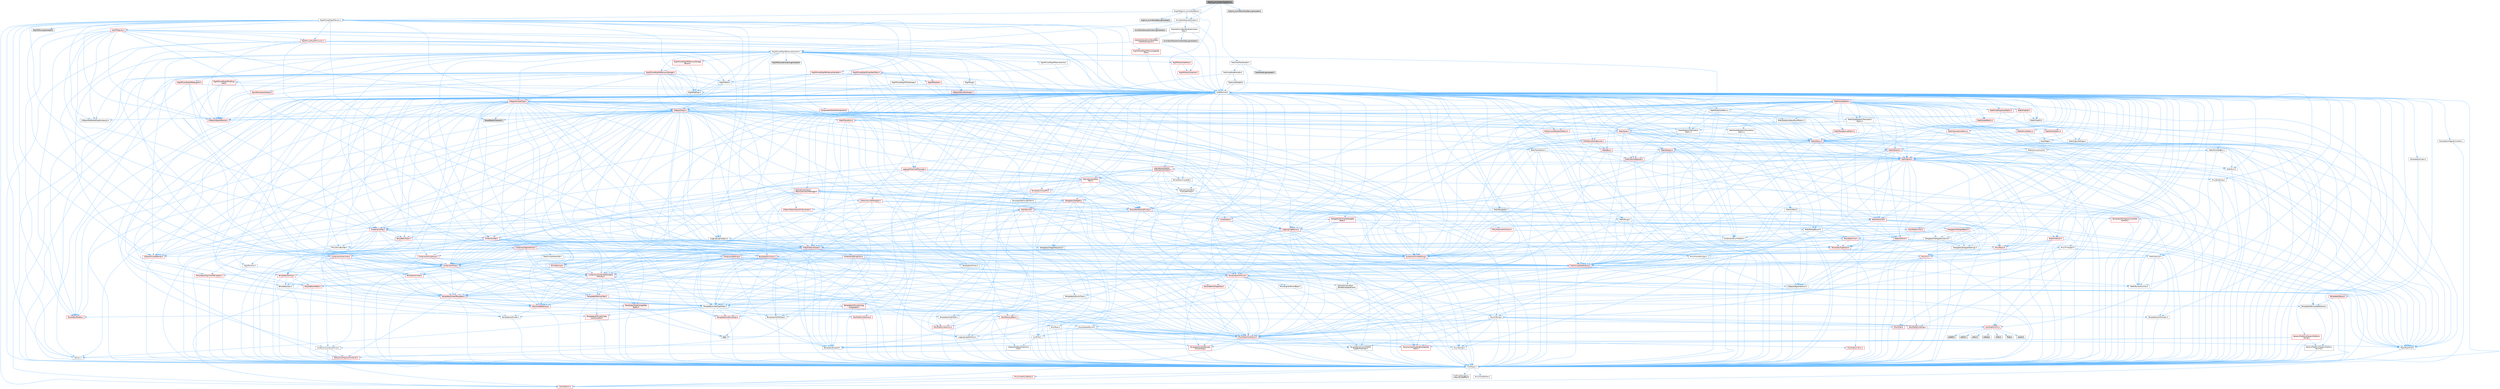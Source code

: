 digraph "RigUnit_AnimNextTraitStack.h"
{
 // INTERACTIVE_SVG=YES
 // LATEX_PDF_SIZE
  bgcolor="transparent";
  edge [fontname=Helvetica,fontsize=10,labelfontname=Helvetica,labelfontsize=10];
  node [fontname=Helvetica,fontsize=10,shape=box,height=0.2,width=0.4];
  Node1 [id="Node000001",label="RigUnit_AnimNextTraitStack.h",height=0.2,width=0.4,color="gray40", fillcolor="grey60", style="filled", fontcolor="black",tooltip=" "];
  Node1 -> Node2 [id="edge1_Node000001_Node000002",color="steelblue1",style="solid",tooltip=" "];
  Node2 [id="Node000002",label="AnimNextExecuteContext.h",height=0.2,width=0.4,color="grey40", fillcolor="white", style="filled",URL="$de/da5/AnimNextExecuteContext_8h.html",tooltip=" "];
  Node2 -> Node3 [id="edge2_Node000002_Node000003",color="steelblue1",style="solid",tooltip=" "];
  Node3 [id="Node000003",label="CoreMinimal.h",height=0.2,width=0.4,color="grey40", fillcolor="white", style="filled",URL="$d7/d67/CoreMinimal_8h.html",tooltip=" "];
  Node3 -> Node4 [id="edge3_Node000003_Node000004",color="steelblue1",style="solid",tooltip=" "];
  Node4 [id="Node000004",label="CoreTypes.h",height=0.2,width=0.4,color="grey40", fillcolor="white", style="filled",URL="$dc/dec/CoreTypes_8h.html",tooltip=" "];
  Node4 -> Node5 [id="edge4_Node000004_Node000005",color="steelblue1",style="solid",tooltip=" "];
  Node5 [id="Node000005",label="HAL/Platform.h",height=0.2,width=0.4,color="red", fillcolor="#FFF0F0", style="filled",URL="$d9/dd0/Platform_8h.html",tooltip=" "];
  Node4 -> Node15 [id="edge5_Node000004_Node000015",color="steelblue1",style="solid",tooltip=" "];
  Node15 [id="Node000015",label="ProfilingDebugging\l/UMemoryDefines.h",height=0.2,width=0.4,color="grey40", fillcolor="white", style="filled",URL="$d2/da2/UMemoryDefines_8h.html",tooltip=" "];
  Node4 -> Node16 [id="edge6_Node000004_Node000016",color="steelblue1",style="solid",tooltip=" "];
  Node16 [id="Node000016",label="Misc/CoreMiscDefines.h",height=0.2,width=0.4,color="red", fillcolor="#FFF0F0", style="filled",URL="$da/d38/CoreMiscDefines_8h.html",tooltip=" "];
  Node16 -> Node5 [id="edge7_Node000016_Node000005",color="steelblue1",style="solid",tooltip=" "];
  Node4 -> Node17 [id="edge8_Node000004_Node000017",color="steelblue1",style="solid",tooltip=" "];
  Node17 [id="Node000017",label="Misc/CoreDefines.h",height=0.2,width=0.4,color="grey40", fillcolor="white", style="filled",URL="$d3/dd2/CoreDefines_8h.html",tooltip=" "];
  Node3 -> Node18 [id="edge9_Node000003_Node000018",color="steelblue1",style="solid",tooltip=" "];
  Node18 [id="Node000018",label="CoreFwd.h",height=0.2,width=0.4,color="grey40", fillcolor="white", style="filled",URL="$d1/d1e/CoreFwd_8h.html",tooltip=" "];
  Node18 -> Node4 [id="edge10_Node000018_Node000004",color="steelblue1",style="solid",tooltip=" "];
  Node18 -> Node19 [id="edge11_Node000018_Node000019",color="steelblue1",style="solid",tooltip=" "];
  Node19 [id="Node000019",label="Containers/ContainersFwd.h",height=0.2,width=0.4,color="grey40", fillcolor="white", style="filled",URL="$d4/d0a/ContainersFwd_8h.html",tooltip=" "];
  Node19 -> Node5 [id="edge12_Node000019_Node000005",color="steelblue1",style="solid",tooltip=" "];
  Node19 -> Node4 [id="edge13_Node000019_Node000004",color="steelblue1",style="solid",tooltip=" "];
  Node19 -> Node20 [id="edge14_Node000019_Node000020",color="steelblue1",style="solid",tooltip=" "];
  Node20 [id="Node000020",label="Traits/IsContiguousContainer.h",height=0.2,width=0.4,color="red", fillcolor="#FFF0F0", style="filled",URL="$d5/d3c/IsContiguousContainer_8h.html",tooltip=" "];
  Node20 -> Node4 [id="edge15_Node000020_Node000004",color="steelblue1",style="solid",tooltip=" "];
  Node18 -> Node23 [id="edge16_Node000018_Node000023",color="steelblue1",style="solid",tooltip=" "];
  Node23 [id="Node000023",label="Math/MathFwd.h",height=0.2,width=0.4,color="grey40", fillcolor="white", style="filled",URL="$d2/d10/MathFwd_8h.html",tooltip=" "];
  Node23 -> Node5 [id="edge17_Node000023_Node000005",color="steelblue1",style="solid",tooltip=" "];
  Node18 -> Node24 [id="edge18_Node000018_Node000024",color="steelblue1",style="solid",tooltip=" "];
  Node24 [id="Node000024",label="UObject/UObjectHierarchy\lFwd.h",height=0.2,width=0.4,color="grey40", fillcolor="white", style="filled",URL="$d3/d13/UObjectHierarchyFwd_8h.html",tooltip=" "];
  Node3 -> Node24 [id="edge19_Node000003_Node000024",color="steelblue1",style="solid",tooltip=" "];
  Node3 -> Node19 [id="edge20_Node000003_Node000019",color="steelblue1",style="solid",tooltip=" "];
  Node3 -> Node25 [id="edge21_Node000003_Node000025",color="steelblue1",style="solid",tooltip=" "];
  Node25 [id="Node000025",label="Misc/VarArgs.h",height=0.2,width=0.4,color="grey40", fillcolor="white", style="filled",URL="$d5/d6f/VarArgs_8h.html",tooltip=" "];
  Node25 -> Node4 [id="edge22_Node000025_Node000004",color="steelblue1",style="solid",tooltip=" "];
  Node3 -> Node26 [id="edge23_Node000003_Node000026",color="steelblue1",style="solid",tooltip=" "];
  Node26 [id="Node000026",label="Logging/LogVerbosity.h",height=0.2,width=0.4,color="grey40", fillcolor="white", style="filled",URL="$d2/d8f/LogVerbosity_8h.html",tooltip=" "];
  Node26 -> Node4 [id="edge24_Node000026_Node000004",color="steelblue1",style="solid",tooltip=" "];
  Node3 -> Node27 [id="edge25_Node000003_Node000027",color="steelblue1",style="solid",tooltip=" "];
  Node27 [id="Node000027",label="Misc/OutputDevice.h",height=0.2,width=0.4,color="grey40", fillcolor="white", style="filled",URL="$d7/d32/OutputDevice_8h.html",tooltip=" "];
  Node27 -> Node18 [id="edge26_Node000027_Node000018",color="steelblue1",style="solid",tooltip=" "];
  Node27 -> Node4 [id="edge27_Node000027_Node000004",color="steelblue1",style="solid",tooltip=" "];
  Node27 -> Node26 [id="edge28_Node000027_Node000026",color="steelblue1",style="solid",tooltip=" "];
  Node27 -> Node25 [id="edge29_Node000027_Node000025",color="steelblue1",style="solid",tooltip=" "];
  Node27 -> Node28 [id="edge30_Node000027_Node000028",color="steelblue1",style="solid",tooltip=" "];
  Node28 [id="Node000028",label="Templates/IsArrayOrRefOf\lTypeByPredicate.h",height=0.2,width=0.4,color="grey40", fillcolor="white", style="filled",URL="$d6/da1/IsArrayOrRefOfTypeByPredicate_8h.html",tooltip=" "];
  Node28 -> Node4 [id="edge31_Node000028_Node000004",color="steelblue1",style="solid",tooltip=" "];
  Node27 -> Node29 [id="edge32_Node000027_Node000029",color="steelblue1",style="solid",tooltip=" "];
  Node29 [id="Node000029",label="Templates/IsValidVariadic\lFunctionArg.h",height=0.2,width=0.4,color="red", fillcolor="#FFF0F0", style="filled",URL="$d0/dc8/IsValidVariadicFunctionArg_8h.html",tooltip=" "];
  Node29 -> Node4 [id="edge33_Node000029_Node000004",color="steelblue1",style="solid",tooltip=" "];
  Node29 -> Node30 [id="edge34_Node000029_Node000030",color="steelblue1",style="solid",tooltip=" "];
  Node30 [id="Node000030",label="IsEnum.h",height=0.2,width=0.4,color="grey40", fillcolor="white", style="filled",URL="$d4/de5/IsEnum_8h.html",tooltip=" "];
  Node27 -> Node31 [id="edge35_Node000027_Node000031",color="steelblue1",style="solid",tooltip=" "];
  Node31 [id="Node000031",label="Traits/IsCharEncodingCompatible\lWith.h",height=0.2,width=0.4,color="red", fillcolor="#FFF0F0", style="filled",URL="$df/dd1/IsCharEncodingCompatibleWith_8h.html",tooltip=" "];
  Node3 -> Node33 [id="edge36_Node000003_Node000033",color="steelblue1",style="solid",tooltip=" "];
  Node33 [id="Node000033",label="HAL/PlatformCrt.h",height=0.2,width=0.4,color="red", fillcolor="#FFF0F0", style="filled",URL="$d8/d75/PlatformCrt_8h.html",tooltip=" "];
  Node33 -> Node34 [id="edge37_Node000033_Node000034",color="steelblue1",style="solid",tooltip=" "];
  Node34 [id="Node000034",label="new",height=0.2,width=0.4,color="grey60", fillcolor="#E0E0E0", style="filled",tooltip=" "];
  Node33 -> Node35 [id="edge38_Node000033_Node000035",color="steelblue1",style="solid",tooltip=" "];
  Node35 [id="Node000035",label="wchar.h",height=0.2,width=0.4,color="grey60", fillcolor="#E0E0E0", style="filled",tooltip=" "];
  Node33 -> Node36 [id="edge39_Node000033_Node000036",color="steelblue1",style="solid",tooltip=" "];
  Node36 [id="Node000036",label="stddef.h",height=0.2,width=0.4,color="grey60", fillcolor="#E0E0E0", style="filled",tooltip=" "];
  Node33 -> Node37 [id="edge40_Node000033_Node000037",color="steelblue1",style="solid",tooltip=" "];
  Node37 [id="Node000037",label="stdlib.h",height=0.2,width=0.4,color="grey60", fillcolor="#E0E0E0", style="filled",tooltip=" "];
  Node33 -> Node38 [id="edge41_Node000033_Node000038",color="steelblue1",style="solid",tooltip=" "];
  Node38 [id="Node000038",label="stdio.h",height=0.2,width=0.4,color="grey60", fillcolor="#E0E0E0", style="filled",tooltip=" "];
  Node33 -> Node39 [id="edge42_Node000033_Node000039",color="steelblue1",style="solid",tooltip=" "];
  Node39 [id="Node000039",label="stdarg.h",height=0.2,width=0.4,color="grey60", fillcolor="#E0E0E0", style="filled",tooltip=" "];
  Node33 -> Node40 [id="edge43_Node000033_Node000040",color="steelblue1",style="solid",tooltip=" "];
  Node40 [id="Node000040",label="math.h",height=0.2,width=0.4,color="grey60", fillcolor="#E0E0E0", style="filled",tooltip=" "];
  Node33 -> Node41 [id="edge44_Node000033_Node000041",color="steelblue1",style="solid",tooltip=" "];
  Node41 [id="Node000041",label="float.h",height=0.2,width=0.4,color="grey60", fillcolor="#E0E0E0", style="filled",tooltip=" "];
  Node3 -> Node43 [id="edge45_Node000003_Node000043",color="steelblue1",style="solid",tooltip=" "];
  Node43 [id="Node000043",label="HAL/PlatformMisc.h",height=0.2,width=0.4,color="red", fillcolor="#FFF0F0", style="filled",URL="$d0/df5/PlatformMisc_8h.html",tooltip=" "];
  Node43 -> Node4 [id="edge46_Node000043_Node000004",color="steelblue1",style="solid",tooltip=" "];
  Node3 -> Node62 [id="edge47_Node000003_Node000062",color="steelblue1",style="solid",tooltip=" "];
  Node62 [id="Node000062",label="Misc/AssertionMacros.h",height=0.2,width=0.4,color="red", fillcolor="#FFF0F0", style="filled",URL="$d0/dfa/AssertionMacros_8h.html",tooltip=" "];
  Node62 -> Node4 [id="edge48_Node000062_Node000004",color="steelblue1",style="solid",tooltip=" "];
  Node62 -> Node5 [id="edge49_Node000062_Node000005",color="steelblue1",style="solid",tooltip=" "];
  Node62 -> Node43 [id="edge50_Node000062_Node000043",color="steelblue1",style="solid",tooltip=" "];
  Node62 -> Node63 [id="edge51_Node000062_Node000063",color="steelblue1",style="solid",tooltip=" "];
  Node63 [id="Node000063",label="Templates/EnableIf.h",height=0.2,width=0.4,color="grey40", fillcolor="white", style="filled",URL="$d7/d60/EnableIf_8h.html",tooltip=" "];
  Node63 -> Node4 [id="edge52_Node000063_Node000004",color="steelblue1",style="solid",tooltip=" "];
  Node62 -> Node28 [id="edge53_Node000062_Node000028",color="steelblue1",style="solid",tooltip=" "];
  Node62 -> Node29 [id="edge54_Node000062_Node000029",color="steelblue1",style="solid",tooltip=" "];
  Node62 -> Node31 [id="edge55_Node000062_Node000031",color="steelblue1",style="solid",tooltip=" "];
  Node62 -> Node25 [id="edge56_Node000062_Node000025",color="steelblue1",style="solid",tooltip=" "];
  Node3 -> Node71 [id="edge57_Node000003_Node000071",color="steelblue1",style="solid",tooltip=" "];
  Node71 [id="Node000071",label="Templates/IsPointer.h",height=0.2,width=0.4,color="grey40", fillcolor="white", style="filled",URL="$d7/d05/IsPointer_8h.html",tooltip=" "];
  Node71 -> Node4 [id="edge58_Node000071_Node000004",color="steelblue1",style="solid",tooltip=" "];
  Node3 -> Node72 [id="edge59_Node000003_Node000072",color="steelblue1",style="solid",tooltip=" "];
  Node72 [id="Node000072",label="HAL/PlatformMemory.h",height=0.2,width=0.4,color="red", fillcolor="#FFF0F0", style="filled",URL="$de/d68/PlatformMemory_8h.html",tooltip=" "];
  Node72 -> Node4 [id="edge60_Node000072_Node000004",color="steelblue1",style="solid",tooltip=" "];
  Node3 -> Node55 [id="edge61_Node000003_Node000055",color="steelblue1",style="solid",tooltip=" "];
  Node55 [id="Node000055",label="HAL/PlatformAtomics.h",height=0.2,width=0.4,color="red", fillcolor="#FFF0F0", style="filled",URL="$d3/d36/PlatformAtomics_8h.html",tooltip=" "];
  Node55 -> Node4 [id="edge62_Node000055_Node000004",color="steelblue1",style="solid",tooltip=" "];
  Node3 -> Node77 [id="edge63_Node000003_Node000077",color="steelblue1",style="solid",tooltip=" "];
  Node77 [id="Node000077",label="Misc/Exec.h",height=0.2,width=0.4,color="grey40", fillcolor="white", style="filled",URL="$de/ddb/Exec_8h.html",tooltip=" "];
  Node77 -> Node4 [id="edge64_Node000077_Node000004",color="steelblue1",style="solid",tooltip=" "];
  Node77 -> Node62 [id="edge65_Node000077_Node000062",color="steelblue1",style="solid",tooltip=" "];
  Node3 -> Node78 [id="edge66_Node000003_Node000078",color="steelblue1",style="solid",tooltip=" "];
  Node78 [id="Node000078",label="HAL/MemoryBase.h",height=0.2,width=0.4,color="red", fillcolor="#FFF0F0", style="filled",URL="$d6/d9f/MemoryBase_8h.html",tooltip=" "];
  Node78 -> Node4 [id="edge67_Node000078_Node000004",color="steelblue1",style="solid",tooltip=" "];
  Node78 -> Node55 [id="edge68_Node000078_Node000055",color="steelblue1",style="solid",tooltip=" "];
  Node78 -> Node33 [id="edge69_Node000078_Node000033",color="steelblue1",style="solid",tooltip=" "];
  Node78 -> Node77 [id="edge70_Node000078_Node000077",color="steelblue1",style="solid",tooltip=" "];
  Node78 -> Node27 [id="edge71_Node000078_Node000027",color="steelblue1",style="solid",tooltip=" "];
  Node3 -> Node88 [id="edge72_Node000003_Node000088",color="steelblue1",style="solid",tooltip=" "];
  Node88 [id="Node000088",label="HAL/UnrealMemory.h",height=0.2,width=0.4,color="red", fillcolor="#FFF0F0", style="filled",URL="$d9/d96/UnrealMemory_8h.html",tooltip=" "];
  Node88 -> Node4 [id="edge73_Node000088_Node000004",color="steelblue1",style="solid",tooltip=" "];
  Node88 -> Node78 [id="edge74_Node000088_Node000078",color="steelblue1",style="solid",tooltip=" "];
  Node88 -> Node72 [id="edge75_Node000088_Node000072",color="steelblue1",style="solid",tooltip=" "];
  Node88 -> Node71 [id="edge76_Node000088_Node000071",color="steelblue1",style="solid",tooltip=" "];
  Node3 -> Node90 [id="edge77_Node000003_Node000090",color="steelblue1",style="solid",tooltip=" "];
  Node90 [id="Node000090",label="Templates/IsArithmetic.h",height=0.2,width=0.4,color="grey40", fillcolor="white", style="filled",URL="$d2/d5d/IsArithmetic_8h.html",tooltip=" "];
  Node90 -> Node4 [id="edge78_Node000090_Node000004",color="steelblue1",style="solid",tooltip=" "];
  Node3 -> Node84 [id="edge79_Node000003_Node000084",color="steelblue1",style="solid",tooltip=" "];
  Node84 [id="Node000084",label="Templates/AndOrNot.h",height=0.2,width=0.4,color="grey40", fillcolor="white", style="filled",URL="$db/d0a/AndOrNot_8h.html",tooltip=" "];
  Node84 -> Node4 [id="edge80_Node000084_Node000004",color="steelblue1",style="solid",tooltip=" "];
  Node3 -> Node91 [id="edge81_Node000003_Node000091",color="steelblue1",style="solid",tooltip=" "];
  Node91 [id="Node000091",label="Templates/IsPODType.h",height=0.2,width=0.4,color="grey40", fillcolor="white", style="filled",URL="$d7/db1/IsPODType_8h.html",tooltip=" "];
  Node91 -> Node4 [id="edge82_Node000091_Node000004",color="steelblue1",style="solid",tooltip=" "];
  Node3 -> Node92 [id="edge83_Node000003_Node000092",color="steelblue1",style="solid",tooltip=" "];
  Node92 [id="Node000092",label="Templates/IsUECoreType.h",height=0.2,width=0.4,color="red", fillcolor="#FFF0F0", style="filled",URL="$d1/db8/IsUECoreType_8h.html",tooltip=" "];
  Node92 -> Node4 [id="edge84_Node000092_Node000004",color="steelblue1",style="solid",tooltip=" "];
  Node3 -> Node85 [id="edge85_Node000003_Node000085",color="steelblue1",style="solid",tooltip=" "];
  Node85 [id="Node000085",label="Templates/IsTriviallyCopy\lConstructible.h",height=0.2,width=0.4,color="red", fillcolor="#FFF0F0", style="filled",URL="$d3/d78/IsTriviallyCopyConstructible_8h.html",tooltip=" "];
  Node85 -> Node4 [id="edge86_Node000085_Node000004",color="steelblue1",style="solid",tooltip=" "];
  Node3 -> Node93 [id="edge87_Node000003_Node000093",color="steelblue1",style="solid",tooltip=" "];
  Node93 [id="Node000093",label="Templates/UnrealTypeTraits.h",height=0.2,width=0.4,color="grey40", fillcolor="white", style="filled",URL="$d2/d2d/UnrealTypeTraits_8h.html",tooltip=" "];
  Node93 -> Node4 [id="edge88_Node000093_Node000004",color="steelblue1",style="solid",tooltip=" "];
  Node93 -> Node71 [id="edge89_Node000093_Node000071",color="steelblue1",style="solid",tooltip=" "];
  Node93 -> Node62 [id="edge90_Node000093_Node000062",color="steelblue1",style="solid",tooltip=" "];
  Node93 -> Node84 [id="edge91_Node000093_Node000084",color="steelblue1",style="solid",tooltip=" "];
  Node93 -> Node63 [id="edge92_Node000093_Node000063",color="steelblue1",style="solid",tooltip=" "];
  Node93 -> Node90 [id="edge93_Node000093_Node000090",color="steelblue1",style="solid",tooltip=" "];
  Node93 -> Node30 [id="edge94_Node000093_Node000030",color="steelblue1",style="solid",tooltip=" "];
  Node93 -> Node94 [id="edge95_Node000093_Node000094",color="steelblue1",style="solid",tooltip=" "];
  Node94 [id="Node000094",label="Templates/Models.h",height=0.2,width=0.4,color="red", fillcolor="#FFF0F0", style="filled",URL="$d3/d0c/Models_8h.html",tooltip=" "];
  Node93 -> Node91 [id="edge96_Node000093_Node000091",color="steelblue1",style="solid",tooltip=" "];
  Node93 -> Node92 [id="edge97_Node000093_Node000092",color="steelblue1",style="solid",tooltip=" "];
  Node93 -> Node85 [id="edge98_Node000093_Node000085",color="steelblue1",style="solid",tooltip=" "];
  Node3 -> Node63 [id="edge99_Node000003_Node000063",color="steelblue1",style="solid",tooltip=" "];
  Node3 -> Node95 [id="edge100_Node000003_Node000095",color="steelblue1",style="solid",tooltip=" "];
  Node95 [id="Node000095",label="Templates/RemoveReference.h",height=0.2,width=0.4,color="grey40", fillcolor="white", style="filled",URL="$da/dbe/RemoveReference_8h.html",tooltip=" "];
  Node95 -> Node4 [id="edge101_Node000095_Node000004",color="steelblue1",style="solid",tooltip=" "];
  Node3 -> Node96 [id="edge102_Node000003_Node000096",color="steelblue1",style="solid",tooltip=" "];
  Node96 [id="Node000096",label="Templates/IntegralConstant.h",height=0.2,width=0.4,color="grey40", fillcolor="white", style="filled",URL="$db/d1b/IntegralConstant_8h.html",tooltip=" "];
  Node96 -> Node4 [id="edge103_Node000096_Node000004",color="steelblue1",style="solid",tooltip=" "];
  Node3 -> Node97 [id="edge104_Node000003_Node000097",color="steelblue1",style="solid",tooltip=" "];
  Node97 [id="Node000097",label="Templates/IsClass.h",height=0.2,width=0.4,color="grey40", fillcolor="white", style="filled",URL="$db/dcb/IsClass_8h.html",tooltip=" "];
  Node97 -> Node4 [id="edge105_Node000097_Node000004",color="steelblue1",style="solid",tooltip=" "];
  Node3 -> Node98 [id="edge106_Node000003_Node000098",color="steelblue1",style="solid",tooltip=" "];
  Node98 [id="Node000098",label="Templates/TypeCompatible\lBytes.h",height=0.2,width=0.4,color="red", fillcolor="#FFF0F0", style="filled",URL="$df/d0a/TypeCompatibleBytes_8h.html",tooltip=" "];
  Node98 -> Node4 [id="edge107_Node000098_Node000004",color="steelblue1",style="solid",tooltip=" "];
  Node98 -> Node34 [id="edge108_Node000098_Node000034",color="steelblue1",style="solid",tooltip=" "];
  Node3 -> Node20 [id="edge109_Node000003_Node000020",color="steelblue1",style="solid",tooltip=" "];
  Node3 -> Node99 [id="edge110_Node000003_Node000099",color="steelblue1",style="solid",tooltip=" "];
  Node99 [id="Node000099",label="Templates/UnrealTemplate.h",height=0.2,width=0.4,color="red", fillcolor="#FFF0F0", style="filled",URL="$d4/d24/UnrealTemplate_8h.html",tooltip=" "];
  Node99 -> Node4 [id="edge111_Node000099_Node000004",color="steelblue1",style="solid",tooltip=" "];
  Node99 -> Node71 [id="edge112_Node000099_Node000071",color="steelblue1",style="solid",tooltip=" "];
  Node99 -> Node88 [id="edge113_Node000099_Node000088",color="steelblue1",style="solid",tooltip=" "];
  Node99 -> Node93 [id="edge114_Node000099_Node000093",color="steelblue1",style="solid",tooltip=" "];
  Node99 -> Node95 [id="edge115_Node000099_Node000095",color="steelblue1",style="solid",tooltip=" "];
  Node99 -> Node98 [id="edge116_Node000099_Node000098",color="steelblue1",style="solid",tooltip=" "];
  Node99 -> Node20 [id="edge117_Node000099_Node000020",color="steelblue1",style="solid",tooltip=" "];
  Node3 -> Node48 [id="edge118_Node000003_Node000048",color="steelblue1",style="solid",tooltip=" "];
  Node48 [id="Node000048",label="Math/NumericLimits.h",height=0.2,width=0.4,color="grey40", fillcolor="white", style="filled",URL="$df/d1b/NumericLimits_8h.html",tooltip=" "];
  Node48 -> Node4 [id="edge119_Node000048_Node000004",color="steelblue1",style="solid",tooltip=" "];
  Node3 -> Node103 [id="edge120_Node000003_Node000103",color="steelblue1",style="solid",tooltip=" "];
  Node103 [id="Node000103",label="HAL/PlatformMath.h",height=0.2,width=0.4,color="red", fillcolor="#FFF0F0", style="filled",URL="$dc/d53/PlatformMath_8h.html",tooltip=" "];
  Node103 -> Node4 [id="edge121_Node000103_Node000004",color="steelblue1",style="solid",tooltip=" "];
  Node3 -> Node86 [id="edge122_Node000003_Node000086",color="steelblue1",style="solid",tooltip=" "];
  Node86 [id="Node000086",label="Templates/IsTriviallyCopy\lAssignable.h",height=0.2,width=0.4,color="red", fillcolor="#FFF0F0", style="filled",URL="$d2/df2/IsTriviallyCopyAssignable_8h.html",tooltip=" "];
  Node86 -> Node4 [id="edge123_Node000086_Node000004",color="steelblue1",style="solid",tooltip=" "];
  Node3 -> Node111 [id="edge124_Node000003_Node000111",color="steelblue1",style="solid",tooltip=" "];
  Node111 [id="Node000111",label="Templates/MemoryOps.h",height=0.2,width=0.4,color="red", fillcolor="#FFF0F0", style="filled",URL="$db/dea/MemoryOps_8h.html",tooltip=" "];
  Node111 -> Node4 [id="edge125_Node000111_Node000004",color="steelblue1",style="solid",tooltip=" "];
  Node111 -> Node88 [id="edge126_Node000111_Node000088",color="steelblue1",style="solid",tooltip=" "];
  Node111 -> Node86 [id="edge127_Node000111_Node000086",color="steelblue1",style="solid",tooltip=" "];
  Node111 -> Node85 [id="edge128_Node000111_Node000085",color="steelblue1",style="solid",tooltip=" "];
  Node111 -> Node93 [id="edge129_Node000111_Node000093",color="steelblue1",style="solid",tooltip=" "];
  Node111 -> Node34 [id="edge130_Node000111_Node000034",color="steelblue1",style="solid",tooltip=" "];
  Node3 -> Node112 [id="edge131_Node000003_Node000112",color="steelblue1",style="solid",tooltip=" "];
  Node112 [id="Node000112",label="Containers/ContainerAllocation\lPolicies.h",height=0.2,width=0.4,color="red", fillcolor="#FFF0F0", style="filled",URL="$d7/dff/ContainerAllocationPolicies_8h.html",tooltip=" "];
  Node112 -> Node4 [id="edge132_Node000112_Node000004",color="steelblue1",style="solid",tooltip=" "];
  Node112 -> Node112 [id="edge133_Node000112_Node000112",color="steelblue1",style="solid",tooltip=" "];
  Node112 -> Node103 [id="edge134_Node000112_Node000103",color="steelblue1",style="solid",tooltip=" "];
  Node112 -> Node88 [id="edge135_Node000112_Node000088",color="steelblue1",style="solid",tooltip=" "];
  Node112 -> Node48 [id="edge136_Node000112_Node000048",color="steelblue1",style="solid",tooltip=" "];
  Node112 -> Node62 [id="edge137_Node000112_Node000062",color="steelblue1",style="solid",tooltip=" "];
  Node112 -> Node111 [id="edge138_Node000112_Node000111",color="steelblue1",style="solid",tooltip=" "];
  Node112 -> Node98 [id="edge139_Node000112_Node000098",color="steelblue1",style="solid",tooltip=" "];
  Node3 -> Node115 [id="edge140_Node000003_Node000115",color="steelblue1",style="solid",tooltip=" "];
  Node115 [id="Node000115",label="Templates/IsEnumClass.h",height=0.2,width=0.4,color="grey40", fillcolor="white", style="filled",URL="$d7/d15/IsEnumClass_8h.html",tooltip=" "];
  Node115 -> Node4 [id="edge141_Node000115_Node000004",color="steelblue1",style="solid",tooltip=" "];
  Node115 -> Node84 [id="edge142_Node000115_Node000084",color="steelblue1",style="solid",tooltip=" "];
  Node3 -> Node116 [id="edge143_Node000003_Node000116",color="steelblue1",style="solid",tooltip=" "];
  Node116 [id="Node000116",label="HAL/PlatformProperties.h",height=0.2,width=0.4,color="red", fillcolor="#FFF0F0", style="filled",URL="$d9/db0/PlatformProperties_8h.html",tooltip=" "];
  Node116 -> Node4 [id="edge144_Node000116_Node000004",color="steelblue1",style="solid",tooltip=" "];
  Node3 -> Node119 [id="edge145_Node000003_Node000119",color="steelblue1",style="solid",tooltip=" "];
  Node119 [id="Node000119",label="Misc/EngineVersionBase.h",height=0.2,width=0.4,color="grey40", fillcolor="white", style="filled",URL="$d5/d2b/EngineVersionBase_8h.html",tooltip=" "];
  Node119 -> Node4 [id="edge146_Node000119_Node000004",color="steelblue1",style="solid",tooltip=" "];
  Node3 -> Node120 [id="edge147_Node000003_Node000120",color="steelblue1",style="solid",tooltip=" "];
  Node120 [id="Node000120",label="Internationalization\l/TextNamespaceFwd.h",height=0.2,width=0.4,color="grey40", fillcolor="white", style="filled",URL="$d8/d97/TextNamespaceFwd_8h.html",tooltip=" "];
  Node120 -> Node4 [id="edge148_Node000120_Node000004",color="steelblue1",style="solid",tooltip=" "];
  Node3 -> Node121 [id="edge149_Node000003_Node000121",color="steelblue1",style="solid",tooltip=" "];
  Node121 [id="Node000121",label="Serialization/Archive.h",height=0.2,width=0.4,color="red", fillcolor="#FFF0F0", style="filled",URL="$d7/d3b/Archive_8h.html",tooltip=" "];
  Node121 -> Node18 [id="edge150_Node000121_Node000018",color="steelblue1",style="solid",tooltip=" "];
  Node121 -> Node4 [id="edge151_Node000121_Node000004",color="steelblue1",style="solid",tooltip=" "];
  Node121 -> Node116 [id="edge152_Node000121_Node000116",color="steelblue1",style="solid",tooltip=" "];
  Node121 -> Node120 [id="edge153_Node000121_Node000120",color="steelblue1",style="solid",tooltip=" "];
  Node121 -> Node23 [id="edge154_Node000121_Node000023",color="steelblue1",style="solid",tooltip=" "];
  Node121 -> Node62 [id="edge155_Node000121_Node000062",color="steelblue1",style="solid",tooltip=" "];
  Node121 -> Node119 [id="edge156_Node000121_Node000119",color="steelblue1",style="solid",tooltip=" "];
  Node121 -> Node25 [id="edge157_Node000121_Node000025",color="steelblue1",style="solid",tooltip=" "];
  Node121 -> Node63 [id="edge158_Node000121_Node000063",color="steelblue1",style="solid",tooltip=" "];
  Node121 -> Node28 [id="edge159_Node000121_Node000028",color="steelblue1",style="solid",tooltip=" "];
  Node121 -> Node115 [id="edge160_Node000121_Node000115",color="steelblue1",style="solid",tooltip=" "];
  Node121 -> Node29 [id="edge161_Node000121_Node000029",color="steelblue1",style="solid",tooltip=" "];
  Node121 -> Node99 [id="edge162_Node000121_Node000099",color="steelblue1",style="solid",tooltip=" "];
  Node121 -> Node31 [id="edge163_Node000121_Node000031",color="steelblue1",style="solid",tooltip=" "];
  Node121 -> Node124 [id="edge164_Node000121_Node000124",color="steelblue1",style="solid",tooltip=" "];
  Node124 [id="Node000124",label="UObject/ObjectVersion.h",height=0.2,width=0.4,color="grey40", fillcolor="white", style="filled",URL="$da/d63/ObjectVersion_8h.html",tooltip=" "];
  Node124 -> Node4 [id="edge165_Node000124_Node000004",color="steelblue1",style="solid",tooltip=" "];
  Node3 -> Node125 [id="edge166_Node000003_Node000125",color="steelblue1",style="solid",tooltip=" "];
  Node125 [id="Node000125",label="Templates/Less.h",height=0.2,width=0.4,color="grey40", fillcolor="white", style="filled",URL="$de/dc8/Less_8h.html",tooltip=" "];
  Node125 -> Node4 [id="edge167_Node000125_Node000004",color="steelblue1",style="solid",tooltip=" "];
  Node125 -> Node99 [id="edge168_Node000125_Node000099",color="steelblue1",style="solid",tooltip=" "];
  Node3 -> Node126 [id="edge169_Node000003_Node000126",color="steelblue1",style="solid",tooltip=" "];
  Node126 [id="Node000126",label="Templates/Sorting.h",height=0.2,width=0.4,color="red", fillcolor="#FFF0F0", style="filled",URL="$d3/d9e/Sorting_8h.html",tooltip=" "];
  Node126 -> Node4 [id="edge170_Node000126_Node000004",color="steelblue1",style="solid",tooltip=" "];
  Node126 -> Node103 [id="edge171_Node000126_Node000103",color="steelblue1",style="solid",tooltip=" "];
  Node126 -> Node125 [id="edge172_Node000126_Node000125",color="steelblue1",style="solid",tooltip=" "];
  Node3 -> Node137 [id="edge173_Node000003_Node000137",color="steelblue1",style="solid",tooltip=" "];
  Node137 [id="Node000137",label="Misc/Char.h",height=0.2,width=0.4,color="red", fillcolor="#FFF0F0", style="filled",URL="$d0/d58/Char_8h.html",tooltip=" "];
  Node137 -> Node4 [id="edge174_Node000137_Node000004",color="steelblue1",style="solid",tooltip=" "];
  Node3 -> Node140 [id="edge175_Node000003_Node000140",color="steelblue1",style="solid",tooltip=" "];
  Node140 [id="Node000140",label="GenericPlatform/GenericPlatform\lStricmp.h",height=0.2,width=0.4,color="grey40", fillcolor="white", style="filled",URL="$d2/d86/GenericPlatformStricmp_8h.html",tooltip=" "];
  Node140 -> Node4 [id="edge176_Node000140_Node000004",color="steelblue1",style="solid",tooltip=" "];
  Node3 -> Node141 [id="edge177_Node000003_Node000141",color="steelblue1",style="solid",tooltip=" "];
  Node141 [id="Node000141",label="GenericPlatform/GenericPlatform\lString.h",height=0.2,width=0.4,color="red", fillcolor="#FFF0F0", style="filled",URL="$dd/d20/GenericPlatformString_8h.html",tooltip=" "];
  Node141 -> Node4 [id="edge178_Node000141_Node000004",color="steelblue1",style="solid",tooltip=" "];
  Node141 -> Node140 [id="edge179_Node000141_Node000140",color="steelblue1",style="solid",tooltip=" "];
  Node141 -> Node63 [id="edge180_Node000141_Node000063",color="steelblue1",style="solid",tooltip=" "];
  Node141 -> Node31 [id="edge181_Node000141_Node000031",color="steelblue1",style="solid",tooltip=" "];
  Node3 -> Node74 [id="edge182_Node000003_Node000074",color="steelblue1",style="solid",tooltip=" "];
  Node74 [id="Node000074",label="HAL/PlatformString.h",height=0.2,width=0.4,color="red", fillcolor="#FFF0F0", style="filled",URL="$db/db5/PlatformString_8h.html",tooltip=" "];
  Node74 -> Node4 [id="edge183_Node000074_Node000004",color="steelblue1",style="solid",tooltip=" "];
  Node3 -> Node144 [id="edge184_Node000003_Node000144",color="steelblue1",style="solid",tooltip=" "];
  Node144 [id="Node000144",label="Misc/CString.h",height=0.2,width=0.4,color="grey40", fillcolor="white", style="filled",URL="$d2/d49/CString_8h.html",tooltip=" "];
  Node144 -> Node4 [id="edge185_Node000144_Node000004",color="steelblue1",style="solid",tooltip=" "];
  Node144 -> Node33 [id="edge186_Node000144_Node000033",color="steelblue1",style="solid",tooltip=" "];
  Node144 -> Node74 [id="edge187_Node000144_Node000074",color="steelblue1",style="solid",tooltip=" "];
  Node144 -> Node62 [id="edge188_Node000144_Node000062",color="steelblue1",style="solid",tooltip=" "];
  Node144 -> Node137 [id="edge189_Node000144_Node000137",color="steelblue1",style="solid",tooltip=" "];
  Node144 -> Node25 [id="edge190_Node000144_Node000025",color="steelblue1",style="solid",tooltip=" "];
  Node144 -> Node28 [id="edge191_Node000144_Node000028",color="steelblue1",style="solid",tooltip=" "];
  Node144 -> Node29 [id="edge192_Node000144_Node000029",color="steelblue1",style="solid",tooltip=" "];
  Node144 -> Node31 [id="edge193_Node000144_Node000031",color="steelblue1",style="solid",tooltip=" "];
  Node3 -> Node145 [id="edge194_Node000003_Node000145",color="steelblue1",style="solid",tooltip=" "];
  Node145 [id="Node000145",label="Misc/Crc.h",height=0.2,width=0.4,color="red", fillcolor="#FFF0F0", style="filled",URL="$d4/dd2/Crc_8h.html",tooltip=" "];
  Node145 -> Node4 [id="edge195_Node000145_Node000004",color="steelblue1",style="solid",tooltip=" "];
  Node145 -> Node74 [id="edge196_Node000145_Node000074",color="steelblue1",style="solid",tooltip=" "];
  Node145 -> Node62 [id="edge197_Node000145_Node000062",color="steelblue1",style="solid",tooltip=" "];
  Node145 -> Node144 [id="edge198_Node000145_Node000144",color="steelblue1",style="solid",tooltip=" "];
  Node145 -> Node137 [id="edge199_Node000145_Node000137",color="steelblue1",style="solid",tooltip=" "];
  Node145 -> Node93 [id="edge200_Node000145_Node000093",color="steelblue1",style="solid",tooltip=" "];
  Node3 -> Node136 [id="edge201_Node000003_Node000136",color="steelblue1",style="solid",tooltip=" "];
  Node136 [id="Node000136",label="Math/UnrealMathUtility.h",height=0.2,width=0.4,color="red", fillcolor="#FFF0F0", style="filled",URL="$db/db8/UnrealMathUtility_8h.html",tooltip=" "];
  Node136 -> Node4 [id="edge202_Node000136_Node000004",color="steelblue1",style="solid",tooltip=" "];
  Node136 -> Node62 [id="edge203_Node000136_Node000062",color="steelblue1",style="solid",tooltip=" "];
  Node136 -> Node103 [id="edge204_Node000136_Node000103",color="steelblue1",style="solid",tooltip=" "];
  Node136 -> Node23 [id="edge205_Node000136_Node000023",color="steelblue1",style="solid",tooltip=" "];
  Node3 -> Node146 [id="edge206_Node000003_Node000146",color="steelblue1",style="solid",tooltip=" "];
  Node146 [id="Node000146",label="Containers/UnrealString.h",height=0.2,width=0.4,color="red", fillcolor="#FFF0F0", style="filled",URL="$d5/dba/UnrealString_8h.html",tooltip=" "];
  Node3 -> Node150 [id="edge207_Node000003_Node000150",color="steelblue1",style="solid",tooltip=" "];
  Node150 [id="Node000150",label="Containers/Array.h",height=0.2,width=0.4,color="red", fillcolor="#FFF0F0", style="filled",URL="$df/dd0/Array_8h.html",tooltip=" "];
  Node150 -> Node4 [id="edge208_Node000150_Node000004",color="steelblue1",style="solid",tooltip=" "];
  Node150 -> Node62 [id="edge209_Node000150_Node000062",color="steelblue1",style="solid",tooltip=" "];
  Node150 -> Node88 [id="edge210_Node000150_Node000088",color="steelblue1",style="solid",tooltip=" "];
  Node150 -> Node93 [id="edge211_Node000150_Node000093",color="steelblue1",style="solid",tooltip=" "];
  Node150 -> Node99 [id="edge212_Node000150_Node000099",color="steelblue1",style="solid",tooltip=" "];
  Node150 -> Node112 [id="edge213_Node000150_Node000112",color="steelblue1",style="solid",tooltip=" "];
  Node150 -> Node121 [id="edge214_Node000150_Node000121",color="steelblue1",style="solid",tooltip=" "];
  Node150 -> Node129 [id="edge215_Node000150_Node000129",color="steelblue1",style="solid",tooltip=" "];
  Node129 [id="Node000129",label="Templates/Invoke.h",height=0.2,width=0.4,color="red", fillcolor="#FFF0F0", style="filled",URL="$d7/deb/Invoke_8h.html",tooltip=" "];
  Node129 -> Node4 [id="edge216_Node000129_Node000004",color="steelblue1",style="solid",tooltip=" "];
  Node129 -> Node99 [id="edge217_Node000129_Node000099",color="steelblue1",style="solid",tooltip=" "];
  Node150 -> Node125 [id="edge218_Node000150_Node000125",color="steelblue1",style="solid",tooltip=" "];
  Node150 -> Node126 [id="edge219_Node000150_Node000126",color="steelblue1",style="solid",tooltip=" "];
  Node150 -> Node173 [id="edge220_Node000150_Node000173",color="steelblue1",style="solid",tooltip=" "];
  Node173 [id="Node000173",label="Templates/AlignmentTemplates.h",height=0.2,width=0.4,color="red", fillcolor="#FFF0F0", style="filled",URL="$dd/d32/AlignmentTemplates_8h.html",tooltip=" "];
  Node173 -> Node4 [id="edge221_Node000173_Node000004",color="steelblue1",style="solid",tooltip=" "];
  Node173 -> Node71 [id="edge222_Node000173_Node000071",color="steelblue1",style="solid",tooltip=" "];
  Node3 -> Node174 [id="edge223_Node000003_Node000174",color="steelblue1",style="solid",tooltip=" "];
  Node174 [id="Node000174",label="Misc/FrameNumber.h",height=0.2,width=0.4,color="grey40", fillcolor="white", style="filled",URL="$dd/dbd/FrameNumber_8h.html",tooltip=" "];
  Node174 -> Node4 [id="edge224_Node000174_Node000004",color="steelblue1",style="solid",tooltip=" "];
  Node174 -> Node48 [id="edge225_Node000174_Node000048",color="steelblue1",style="solid",tooltip=" "];
  Node174 -> Node136 [id="edge226_Node000174_Node000136",color="steelblue1",style="solid",tooltip=" "];
  Node174 -> Node63 [id="edge227_Node000174_Node000063",color="steelblue1",style="solid",tooltip=" "];
  Node174 -> Node93 [id="edge228_Node000174_Node000093",color="steelblue1",style="solid",tooltip=" "];
  Node3 -> Node175 [id="edge229_Node000003_Node000175",color="steelblue1",style="solid",tooltip=" "];
  Node175 [id="Node000175",label="Misc/Timespan.h",height=0.2,width=0.4,color="grey40", fillcolor="white", style="filled",URL="$da/dd9/Timespan_8h.html",tooltip=" "];
  Node175 -> Node4 [id="edge230_Node000175_Node000004",color="steelblue1",style="solid",tooltip=" "];
  Node175 -> Node176 [id="edge231_Node000175_Node000176",color="steelblue1",style="solid",tooltip=" "];
  Node176 [id="Node000176",label="Math/Interval.h",height=0.2,width=0.4,color="grey40", fillcolor="white", style="filled",URL="$d1/d55/Interval_8h.html",tooltip=" "];
  Node176 -> Node4 [id="edge232_Node000176_Node000004",color="steelblue1",style="solid",tooltip=" "];
  Node176 -> Node90 [id="edge233_Node000176_Node000090",color="steelblue1",style="solid",tooltip=" "];
  Node176 -> Node93 [id="edge234_Node000176_Node000093",color="steelblue1",style="solid",tooltip=" "];
  Node176 -> Node48 [id="edge235_Node000176_Node000048",color="steelblue1",style="solid",tooltip=" "];
  Node176 -> Node136 [id="edge236_Node000176_Node000136",color="steelblue1",style="solid",tooltip=" "];
  Node175 -> Node136 [id="edge237_Node000175_Node000136",color="steelblue1",style="solid",tooltip=" "];
  Node175 -> Node62 [id="edge238_Node000175_Node000062",color="steelblue1",style="solid",tooltip=" "];
  Node3 -> Node177 [id="edge239_Node000003_Node000177",color="steelblue1",style="solid",tooltip=" "];
  Node177 [id="Node000177",label="Containers/StringConv.h",height=0.2,width=0.4,color="red", fillcolor="#FFF0F0", style="filled",URL="$d3/ddf/StringConv_8h.html",tooltip=" "];
  Node177 -> Node4 [id="edge240_Node000177_Node000004",color="steelblue1",style="solid",tooltip=" "];
  Node177 -> Node62 [id="edge241_Node000177_Node000062",color="steelblue1",style="solid",tooltip=" "];
  Node177 -> Node112 [id="edge242_Node000177_Node000112",color="steelblue1",style="solid",tooltip=" "];
  Node177 -> Node150 [id="edge243_Node000177_Node000150",color="steelblue1",style="solid",tooltip=" "];
  Node177 -> Node144 [id="edge244_Node000177_Node000144",color="steelblue1",style="solid",tooltip=" "];
  Node177 -> Node178 [id="edge245_Node000177_Node000178",color="steelblue1",style="solid",tooltip=" "];
  Node178 [id="Node000178",label="Templates/IsArray.h",height=0.2,width=0.4,color="grey40", fillcolor="white", style="filled",URL="$d8/d8d/IsArray_8h.html",tooltip=" "];
  Node178 -> Node4 [id="edge246_Node000178_Node000004",color="steelblue1",style="solid",tooltip=" "];
  Node177 -> Node99 [id="edge247_Node000177_Node000099",color="steelblue1",style="solid",tooltip=" "];
  Node177 -> Node93 [id="edge248_Node000177_Node000093",color="steelblue1",style="solid",tooltip=" "];
  Node177 -> Node31 [id="edge249_Node000177_Node000031",color="steelblue1",style="solid",tooltip=" "];
  Node177 -> Node20 [id="edge250_Node000177_Node000020",color="steelblue1",style="solid",tooltip=" "];
  Node3 -> Node179 [id="edge251_Node000003_Node000179",color="steelblue1",style="solid",tooltip=" "];
  Node179 [id="Node000179",label="UObject/UnrealNames.h",height=0.2,width=0.4,color="red", fillcolor="#FFF0F0", style="filled",URL="$d8/db1/UnrealNames_8h.html",tooltip=" "];
  Node179 -> Node4 [id="edge252_Node000179_Node000004",color="steelblue1",style="solid",tooltip=" "];
  Node3 -> Node181 [id="edge253_Node000003_Node000181",color="steelblue1",style="solid",tooltip=" "];
  Node181 [id="Node000181",label="UObject/NameTypes.h",height=0.2,width=0.4,color="red", fillcolor="#FFF0F0", style="filled",URL="$d6/d35/NameTypes_8h.html",tooltip=" "];
  Node181 -> Node4 [id="edge254_Node000181_Node000004",color="steelblue1",style="solid",tooltip=" "];
  Node181 -> Node62 [id="edge255_Node000181_Node000062",color="steelblue1",style="solid",tooltip=" "];
  Node181 -> Node88 [id="edge256_Node000181_Node000088",color="steelblue1",style="solid",tooltip=" "];
  Node181 -> Node93 [id="edge257_Node000181_Node000093",color="steelblue1",style="solid",tooltip=" "];
  Node181 -> Node99 [id="edge258_Node000181_Node000099",color="steelblue1",style="solid",tooltip=" "];
  Node181 -> Node146 [id="edge259_Node000181_Node000146",color="steelblue1",style="solid",tooltip=" "];
  Node181 -> Node177 [id="edge260_Node000181_Node000177",color="steelblue1",style="solid",tooltip=" "];
  Node181 -> Node179 [id="edge261_Node000181_Node000179",color="steelblue1",style="solid",tooltip=" "];
  Node3 -> Node189 [id="edge262_Node000003_Node000189",color="steelblue1",style="solid",tooltip=" "];
  Node189 [id="Node000189",label="Misc/Parse.h",height=0.2,width=0.4,color="red", fillcolor="#FFF0F0", style="filled",URL="$dc/d71/Parse_8h.html",tooltip=" "];
  Node189 -> Node146 [id="edge263_Node000189_Node000146",color="steelblue1",style="solid",tooltip=" "];
  Node189 -> Node4 [id="edge264_Node000189_Node000004",color="steelblue1",style="solid",tooltip=" "];
  Node189 -> Node33 [id="edge265_Node000189_Node000033",color="steelblue1",style="solid",tooltip=" "];
  Node189 -> Node190 [id="edge266_Node000189_Node000190",color="steelblue1",style="solid",tooltip=" "];
  Node190 [id="Node000190",label="Templates/Function.h",height=0.2,width=0.4,color="red", fillcolor="#FFF0F0", style="filled",URL="$df/df5/Function_8h.html",tooltip=" "];
  Node190 -> Node4 [id="edge267_Node000190_Node000004",color="steelblue1",style="solid",tooltip=" "];
  Node190 -> Node62 [id="edge268_Node000190_Node000062",color="steelblue1",style="solid",tooltip=" "];
  Node190 -> Node88 [id="edge269_Node000190_Node000088",color="steelblue1",style="solid",tooltip=" "];
  Node190 -> Node93 [id="edge270_Node000190_Node000093",color="steelblue1",style="solid",tooltip=" "];
  Node190 -> Node129 [id="edge271_Node000190_Node000129",color="steelblue1",style="solid",tooltip=" "];
  Node190 -> Node99 [id="edge272_Node000190_Node000099",color="steelblue1",style="solid",tooltip=" "];
  Node190 -> Node136 [id="edge273_Node000190_Node000136",color="steelblue1",style="solid",tooltip=" "];
  Node190 -> Node34 [id="edge274_Node000190_Node000034",color="steelblue1",style="solid",tooltip=" "];
  Node3 -> Node173 [id="edge275_Node000003_Node000173",color="steelblue1",style="solid",tooltip=" "];
  Node3 -> Node192 [id="edge276_Node000003_Node000192",color="steelblue1",style="solid",tooltip=" "];
  Node192 [id="Node000192",label="Misc/StructBuilder.h",height=0.2,width=0.4,color="grey40", fillcolor="white", style="filled",URL="$d9/db3/StructBuilder_8h.html",tooltip=" "];
  Node192 -> Node4 [id="edge277_Node000192_Node000004",color="steelblue1",style="solid",tooltip=" "];
  Node192 -> Node136 [id="edge278_Node000192_Node000136",color="steelblue1",style="solid",tooltip=" "];
  Node192 -> Node173 [id="edge279_Node000192_Node000173",color="steelblue1",style="solid",tooltip=" "];
  Node3 -> Node105 [id="edge280_Node000003_Node000105",color="steelblue1",style="solid",tooltip=" "];
  Node105 [id="Node000105",label="Templates/Decay.h",height=0.2,width=0.4,color="red", fillcolor="#FFF0F0", style="filled",URL="$dd/d0f/Decay_8h.html",tooltip=" "];
  Node105 -> Node4 [id="edge281_Node000105_Node000004",color="steelblue1",style="solid",tooltip=" "];
  Node105 -> Node95 [id="edge282_Node000105_Node000095",color="steelblue1",style="solid",tooltip=" "];
  Node3 -> Node193 [id="edge283_Node000003_Node000193",color="steelblue1",style="solid",tooltip=" "];
  Node193 [id="Node000193",label="Templates/PointerIsConvertible\lFromTo.h",height=0.2,width=0.4,color="red", fillcolor="#FFF0F0", style="filled",URL="$d6/d65/PointerIsConvertibleFromTo_8h.html",tooltip=" "];
  Node193 -> Node4 [id="edge284_Node000193_Node000004",color="steelblue1",style="solid",tooltip=" "];
  Node3 -> Node129 [id="edge285_Node000003_Node000129",color="steelblue1",style="solid",tooltip=" "];
  Node3 -> Node190 [id="edge286_Node000003_Node000190",color="steelblue1",style="solid",tooltip=" "];
  Node3 -> Node162 [id="edge287_Node000003_Node000162",color="steelblue1",style="solid",tooltip=" "];
  Node162 [id="Node000162",label="Templates/TypeHash.h",height=0.2,width=0.4,color="red", fillcolor="#FFF0F0", style="filled",URL="$d1/d62/TypeHash_8h.html",tooltip=" "];
  Node162 -> Node4 [id="edge288_Node000162_Node000004",color="steelblue1",style="solid",tooltip=" "];
  Node162 -> Node145 [id="edge289_Node000162_Node000145",color="steelblue1",style="solid",tooltip=" "];
  Node3 -> Node194 [id="edge290_Node000003_Node000194",color="steelblue1",style="solid",tooltip=" "];
  Node194 [id="Node000194",label="Containers/ScriptArray.h",height=0.2,width=0.4,color="red", fillcolor="#FFF0F0", style="filled",URL="$dc/daf/ScriptArray_8h.html",tooltip=" "];
  Node194 -> Node4 [id="edge291_Node000194_Node000004",color="steelblue1",style="solid",tooltip=" "];
  Node194 -> Node62 [id="edge292_Node000194_Node000062",color="steelblue1",style="solid",tooltip=" "];
  Node194 -> Node88 [id="edge293_Node000194_Node000088",color="steelblue1",style="solid",tooltip=" "];
  Node194 -> Node112 [id="edge294_Node000194_Node000112",color="steelblue1",style="solid",tooltip=" "];
  Node194 -> Node150 [id="edge295_Node000194_Node000150",color="steelblue1",style="solid",tooltip=" "];
  Node3 -> Node195 [id="edge296_Node000003_Node000195",color="steelblue1",style="solid",tooltip=" "];
  Node195 [id="Node000195",label="Containers/BitArray.h",height=0.2,width=0.4,color="red", fillcolor="#FFF0F0", style="filled",URL="$d1/de4/BitArray_8h.html",tooltip=" "];
  Node195 -> Node112 [id="edge297_Node000195_Node000112",color="steelblue1",style="solid",tooltip=" "];
  Node195 -> Node4 [id="edge298_Node000195_Node000004",color="steelblue1",style="solid",tooltip=" "];
  Node195 -> Node55 [id="edge299_Node000195_Node000055",color="steelblue1",style="solid",tooltip=" "];
  Node195 -> Node88 [id="edge300_Node000195_Node000088",color="steelblue1",style="solid",tooltip=" "];
  Node195 -> Node136 [id="edge301_Node000195_Node000136",color="steelblue1",style="solid",tooltip=" "];
  Node195 -> Node62 [id="edge302_Node000195_Node000062",color="steelblue1",style="solid",tooltip=" "];
  Node195 -> Node121 [id="edge303_Node000195_Node000121",color="steelblue1",style="solid",tooltip=" "];
  Node195 -> Node63 [id="edge304_Node000195_Node000063",color="steelblue1",style="solid",tooltip=" "];
  Node195 -> Node129 [id="edge305_Node000195_Node000129",color="steelblue1",style="solid",tooltip=" "];
  Node195 -> Node99 [id="edge306_Node000195_Node000099",color="steelblue1",style="solid",tooltip=" "];
  Node195 -> Node93 [id="edge307_Node000195_Node000093",color="steelblue1",style="solid",tooltip=" "];
  Node3 -> Node196 [id="edge308_Node000003_Node000196",color="steelblue1",style="solid",tooltip=" "];
  Node196 [id="Node000196",label="Containers/SparseArray.h",height=0.2,width=0.4,color="red", fillcolor="#FFF0F0", style="filled",URL="$d5/dbf/SparseArray_8h.html",tooltip=" "];
  Node196 -> Node4 [id="edge309_Node000196_Node000004",color="steelblue1",style="solid",tooltip=" "];
  Node196 -> Node62 [id="edge310_Node000196_Node000062",color="steelblue1",style="solid",tooltip=" "];
  Node196 -> Node88 [id="edge311_Node000196_Node000088",color="steelblue1",style="solid",tooltip=" "];
  Node196 -> Node93 [id="edge312_Node000196_Node000093",color="steelblue1",style="solid",tooltip=" "];
  Node196 -> Node99 [id="edge313_Node000196_Node000099",color="steelblue1",style="solid",tooltip=" "];
  Node196 -> Node112 [id="edge314_Node000196_Node000112",color="steelblue1",style="solid",tooltip=" "];
  Node196 -> Node125 [id="edge315_Node000196_Node000125",color="steelblue1",style="solid",tooltip=" "];
  Node196 -> Node150 [id="edge316_Node000196_Node000150",color="steelblue1",style="solid",tooltip=" "];
  Node196 -> Node136 [id="edge317_Node000196_Node000136",color="steelblue1",style="solid",tooltip=" "];
  Node196 -> Node194 [id="edge318_Node000196_Node000194",color="steelblue1",style="solid",tooltip=" "];
  Node196 -> Node195 [id="edge319_Node000196_Node000195",color="steelblue1",style="solid",tooltip=" "];
  Node196 -> Node146 [id="edge320_Node000196_Node000146",color="steelblue1",style="solid",tooltip=" "];
  Node3 -> Node212 [id="edge321_Node000003_Node000212",color="steelblue1",style="solid",tooltip=" "];
  Node212 [id="Node000212",label="Containers/Set.h",height=0.2,width=0.4,color="red", fillcolor="#FFF0F0", style="filled",URL="$d4/d45/Set_8h.html",tooltip=" "];
  Node212 -> Node112 [id="edge322_Node000212_Node000112",color="steelblue1",style="solid",tooltip=" "];
  Node212 -> Node196 [id="edge323_Node000212_Node000196",color="steelblue1",style="solid",tooltip=" "];
  Node212 -> Node19 [id="edge324_Node000212_Node000019",color="steelblue1",style="solid",tooltip=" "];
  Node212 -> Node136 [id="edge325_Node000212_Node000136",color="steelblue1",style="solid",tooltip=" "];
  Node212 -> Node62 [id="edge326_Node000212_Node000062",color="steelblue1",style="solid",tooltip=" "];
  Node212 -> Node192 [id="edge327_Node000212_Node000192",color="steelblue1",style="solid",tooltip=" "];
  Node212 -> Node190 [id="edge328_Node000212_Node000190",color="steelblue1",style="solid",tooltip=" "];
  Node212 -> Node126 [id="edge329_Node000212_Node000126",color="steelblue1",style="solid",tooltip=" "];
  Node212 -> Node162 [id="edge330_Node000212_Node000162",color="steelblue1",style="solid",tooltip=" "];
  Node212 -> Node99 [id="edge331_Node000212_Node000099",color="steelblue1",style="solid",tooltip=" "];
  Node3 -> Node215 [id="edge332_Node000003_Node000215",color="steelblue1",style="solid",tooltip=" "];
  Node215 [id="Node000215",label="Algo/Reverse.h",height=0.2,width=0.4,color="grey40", fillcolor="white", style="filled",URL="$d5/d93/Reverse_8h.html",tooltip=" "];
  Node215 -> Node4 [id="edge333_Node000215_Node000004",color="steelblue1",style="solid",tooltip=" "];
  Node215 -> Node99 [id="edge334_Node000215_Node000099",color="steelblue1",style="solid",tooltip=" "];
  Node3 -> Node216 [id="edge335_Node000003_Node000216",color="steelblue1",style="solid",tooltip=" "];
  Node216 [id="Node000216",label="Containers/Map.h",height=0.2,width=0.4,color="red", fillcolor="#FFF0F0", style="filled",URL="$df/d79/Map_8h.html",tooltip=" "];
  Node216 -> Node4 [id="edge336_Node000216_Node000004",color="steelblue1",style="solid",tooltip=" "];
  Node216 -> Node215 [id="edge337_Node000216_Node000215",color="steelblue1",style="solid",tooltip=" "];
  Node216 -> Node212 [id="edge338_Node000216_Node000212",color="steelblue1",style="solid",tooltip=" "];
  Node216 -> Node146 [id="edge339_Node000216_Node000146",color="steelblue1",style="solid",tooltip=" "];
  Node216 -> Node62 [id="edge340_Node000216_Node000062",color="steelblue1",style="solid",tooltip=" "];
  Node216 -> Node192 [id="edge341_Node000216_Node000192",color="steelblue1",style="solid",tooltip=" "];
  Node216 -> Node190 [id="edge342_Node000216_Node000190",color="steelblue1",style="solid",tooltip=" "];
  Node216 -> Node126 [id="edge343_Node000216_Node000126",color="steelblue1",style="solid",tooltip=" "];
  Node216 -> Node217 [id="edge344_Node000216_Node000217",color="steelblue1",style="solid",tooltip=" "];
  Node217 [id="Node000217",label="Templates/Tuple.h",height=0.2,width=0.4,color="red", fillcolor="#FFF0F0", style="filled",URL="$d2/d4f/Tuple_8h.html",tooltip=" "];
  Node217 -> Node4 [id="edge345_Node000217_Node000004",color="steelblue1",style="solid",tooltip=" "];
  Node217 -> Node99 [id="edge346_Node000217_Node000099",color="steelblue1",style="solid",tooltip=" "];
  Node217 -> Node218 [id="edge347_Node000217_Node000218",color="steelblue1",style="solid",tooltip=" "];
  Node218 [id="Node000218",label="Delegates/IntegerSequence.h",height=0.2,width=0.4,color="grey40", fillcolor="white", style="filled",URL="$d2/dcc/IntegerSequence_8h.html",tooltip=" "];
  Node218 -> Node4 [id="edge348_Node000218_Node000004",color="steelblue1",style="solid",tooltip=" "];
  Node217 -> Node129 [id="edge349_Node000217_Node000129",color="steelblue1",style="solid",tooltip=" "];
  Node217 -> Node162 [id="edge350_Node000217_Node000162",color="steelblue1",style="solid",tooltip=" "];
  Node216 -> Node99 [id="edge351_Node000216_Node000099",color="steelblue1",style="solid",tooltip=" "];
  Node216 -> Node93 [id="edge352_Node000216_Node000093",color="steelblue1",style="solid",tooltip=" "];
  Node3 -> Node220 [id="edge353_Node000003_Node000220",color="steelblue1",style="solid",tooltip=" "];
  Node220 [id="Node000220",label="Math/IntPoint.h",height=0.2,width=0.4,color="red", fillcolor="#FFF0F0", style="filled",URL="$d3/df7/IntPoint_8h.html",tooltip=" "];
  Node220 -> Node4 [id="edge354_Node000220_Node000004",color="steelblue1",style="solid",tooltip=" "];
  Node220 -> Node62 [id="edge355_Node000220_Node000062",color="steelblue1",style="solid",tooltip=" "];
  Node220 -> Node189 [id="edge356_Node000220_Node000189",color="steelblue1",style="solid",tooltip=" "];
  Node220 -> Node23 [id="edge357_Node000220_Node000023",color="steelblue1",style="solid",tooltip=" "];
  Node220 -> Node136 [id="edge358_Node000220_Node000136",color="steelblue1",style="solid",tooltip=" "];
  Node220 -> Node146 [id="edge359_Node000220_Node000146",color="steelblue1",style="solid",tooltip=" "];
  Node220 -> Node162 [id="edge360_Node000220_Node000162",color="steelblue1",style="solid",tooltip=" "];
  Node3 -> Node222 [id="edge361_Node000003_Node000222",color="steelblue1",style="solid",tooltip=" "];
  Node222 [id="Node000222",label="Math/IntVector.h",height=0.2,width=0.4,color="red", fillcolor="#FFF0F0", style="filled",URL="$d7/d44/IntVector_8h.html",tooltip=" "];
  Node222 -> Node4 [id="edge362_Node000222_Node000004",color="steelblue1",style="solid",tooltip=" "];
  Node222 -> Node145 [id="edge363_Node000222_Node000145",color="steelblue1",style="solid",tooltip=" "];
  Node222 -> Node189 [id="edge364_Node000222_Node000189",color="steelblue1",style="solid",tooltip=" "];
  Node222 -> Node23 [id="edge365_Node000222_Node000023",color="steelblue1",style="solid",tooltip=" "];
  Node222 -> Node136 [id="edge366_Node000222_Node000136",color="steelblue1",style="solid",tooltip=" "];
  Node222 -> Node146 [id="edge367_Node000222_Node000146",color="steelblue1",style="solid",tooltip=" "];
  Node3 -> Node223 [id="edge368_Node000003_Node000223",color="steelblue1",style="solid",tooltip=" "];
  Node223 [id="Node000223",label="Logging/LogCategory.h",height=0.2,width=0.4,color="grey40", fillcolor="white", style="filled",URL="$d9/d36/LogCategory_8h.html",tooltip=" "];
  Node223 -> Node4 [id="edge369_Node000223_Node000004",color="steelblue1",style="solid",tooltip=" "];
  Node223 -> Node26 [id="edge370_Node000223_Node000026",color="steelblue1",style="solid",tooltip=" "];
  Node223 -> Node181 [id="edge371_Node000223_Node000181",color="steelblue1",style="solid",tooltip=" "];
  Node3 -> Node224 [id="edge372_Node000003_Node000224",color="steelblue1",style="solid",tooltip=" "];
  Node224 [id="Node000224",label="Logging/LogMacros.h",height=0.2,width=0.4,color="red", fillcolor="#FFF0F0", style="filled",URL="$d0/d16/LogMacros_8h.html",tooltip=" "];
  Node224 -> Node146 [id="edge373_Node000224_Node000146",color="steelblue1",style="solid",tooltip=" "];
  Node224 -> Node4 [id="edge374_Node000224_Node000004",color="steelblue1",style="solid",tooltip=" "];
  Node224 -> Node223 [id="edge375_Node000224_Node000223",color="steelblue1",style="solid",tooltip=" "];
  Node224 -> Node26 [id="edge376_Node000224_Node000026",color="steelblue1",style="solid",tooltip=" "];
  Node224 -> Node62 [id="edge377_Node000224_Node000062",color="steelblue1",style="solid",tooltip=" "];
  Node224 -> Node25 [id="edge378_Node000224_Node000025",color="steelblue1",style="solid",tooltip=" "];
  Node224 -> Node63 [id="edge379_Node000224_Node000063",color="steelblue1",style="solid",tooltip=" "];
  Node224 -> Node28 [id="edge380_Node000224_Node000028",color="steelblue1",style="solid",tooltip=" "];
  Node224 -> Node29 [id="edge381_Node000224_Node000029",color="steelblue1",style="solid",tooltip=" "];
  Node224 -> Node31 [id="edge382_Node000224_Node000031",color="steelblue1",style="solid",tooltip=" "];
  Node3 -> Node227 [id="edge383_Node000003_Node000227",color="steelblue1",style="solid",tooltip=" "];
  Node227 [id="Node000227",label="Math/Vector2D.h",height=0.2,width=0.4,color="red", fillcolor="#FFF0F0", style="filled",URL="$d3/db0/Vector2D_8h.html",tooltip=" "];
  Node227 -> Node4 [id="edge384_Node000227_Node000004",color="steelblue1",style="solid",tooltip=" "];
  Node227 -> Node23 [id="edge385_Node000227_Node000023",color="steelblue1",style="solid",tooltip=" "];
  Node227 -> Node62 [id="edge386_Node000227_Node000062",color="steelblue1",style="solid",tooltip=" "];
  Node227 -> Node145 [id="edge387_Node000227_Node000145",color="steelblue1",style="solid",tooltip=" "];
  Node227 -> Node136 [id="edge388_Node000227_Node000136",color="steelblue1",style="solid",tooltip=" "];
  Node227 -> Node146 [id="edge389_Node000227_Node000146",color="steelblue1",style="solid",tooltip=" "];
  Node227 -> Node189 [id="edge390_Node000227_Node000189",color="steelblue1",style="solid",tooltip=" "];
  Node227 -> Node220 [id="edge391_Node000227_Node000220",color="steelblue1",style="solid",tooltip=" "];
  Node227 -> Node224 [id="edge392_Node000227_Node000224",color="steelblue1",style="solid",tooltip=" "];
  Node3 -> Node231 [id="edge393_Node000003_Node000231",color="steelblue1",style="solid",tooltip=" "];
  Node231 [id="Node000231",label="Math/IntRect.h",height=0.2,width=0.4,color="grey40", fillcolor="white", style="filled",URL="$d7/d53/IntRect_8h.html",tooltip=" "];
  Node231 -> Node4 [id="edge394_Node000231_Node000004",color="steelblue1",style="solid",tooltip=" "];
  Node231 -> Node23 [id="edge395_Node000231_Node000023",color="steelblue1",style="solid",tooltip=" "];
  Node231 -> Node136 [id="edge396_Node000231_Node000136",color="steelblue1",style="solid",tooltip=" "];
  Node231 -> Node146 [id="edge397_Node000231_Node000146",color="steelblue1",style="solid",tooltip=" "];
  Node231 -> Node220 [id="edge398_Node000231_Node000220",color="steelblue1",style="solid",tooltip=" "];
  Node231 -> Node227 [id="edge399_Node000231_Node000227",color="steelblue1",style="solid",tooltip=" "];
  Node3 -> Node232 [id="edge400_Node000003_Node000232",color="steelblue1",style="solid",tooltip=" "];
  Node232 [id="Node000232",label="Misc/ByteSwap.h",height=0.2,width=0.4,color="grey40", fillcolor="white", style="filled",URL="$dc/dd7/ByteSwap_8h.html",tooltip=" "];
  Node232 -> Node4 [id="edge401_Node000232_Node000004",color="steelblue1",style="solid",tooltip=" "];
  Node232 -> Node33 [id="edge402_Node000232_Node000033",color="steelblue1",style="solid",tooltip=" "];
  Node3 -> Node161 [id="edge403_Node000003_Node000161",color="steelblue1",style="solid",tooltip=" "];
  Node161 [id="Node000161",label="Containers/EnumAsByte.h",height=0.2,width=0.4,color="grey40", fillcolor="white", style="filled",URL="$d6/d9a/EnumAsByte_8h.html",tooltip=" "];
  Node161 -> Node4 [id="edge404_Node000161_Node000004",color="steelblue1",style="solid",tooltip=" "];
  Node161 -> Node91 [id="edge405_Node000161_Node000091",color="steelblue1",style="solid",tooltip=" "];
  Node161 -> Node162 [id="edge406_Node000161_Node000162",color="steelblue1",style="solid",tooltip=" "];
  Node3 -> Node233 [id="edge407_Node000003_Node000233",color="steelblue1",style="solid",tooltip=" "];
  Node233 [id="Node000233",label="HAL/PlatformTLS.h",height=0.2,width=0.4,color="red", fillcolor="#FFF0F0", style="filled",URL="$d0/def/PlatformTLS_8h.html",tooltip=" "];
  Node233 -> Node4 [id="edge408_Node000233_Node000004",color="steelblue1",style="solid",tooltip=" "];
  Node3 -> Node236 [id="edge409_Node000003_Node000236",color="steelblue1",style="solid",tooltip=" "];
  Node236 [id="Node000236",label="CoreGlobals.h",height=0.2,width=0.4,color="red", fillcolor="#FFF0F0", style="filled",URL="$d5/d8c/CoreGlobals_8h.html",tooltip=" "];
  Node236 -> Node146 [id="edge410_Node000236_Node000146",color="steelblue1",style="solid",tooltip=" "];
  Node236 -> Node4 [id="edge411_Node000236_Node000004",color="steelblue1",style="solid",tooltip=" "];
  Node236 -> Node233 [id="edge412_Node000236_Node000233",color="steelblue1",style="solid",tooltip=" "];
  Node236 -> Node224 [id="edge413_Node000236_Node000224",color="steelblue1",style="solid",tooltip=" "];
  Node236 -> Node27 [id="edge414_Node000236_Node000027",color="steelblue1",style="solid",tooltip=" "];
  Node236 -> Node181 [id="edge415_Node000236_Node000181",color="steelblue1",style="solid",tooltip=" "];
  Node3 -> Node237 [id="edge416_Node000003_Node000237",color="steelblue1",style="solid",tooltip=" "];
  Node237 [id="Node000237",label="Templates/SharedPointer.h",height=0.2,width=0.4,color="red", fillcolor="#FFF0F0", style="filled",URL="$d2/d17/SharedPointer_8h.html",tooltip=" "];
  Node237 -> Node4 [id="edge417_Node000237_Node000004",color="steelblue1",style="solid",tooltip=" "];
  Node237 -> Node193 [id="edge418_Node000237_Node000193",color="steelblue1",style="solid",tooltip=" "];
  Node237 -> Node62 [id="edge419_Node000237_Node000062",color="steelblue1",style="solid",tooltip=" "];
  Node237 -> Node88 [id="edge420_Node000237_Node000088",color="steelblue1",style="solid",tooltip=" "];
  Node237 -> Node150 [id="edge421_Node000237_Node000150",color="steelblue1",style="solid",tooltip=" "];
  Node237 -> Node216 [id="edge422_Node000237_Node000216",color="steelblue1",style="solid",tooltip=" "];
  Node237 -> Node236 [id="edge423_Node000237_Node000236",color="steelblue1",style="solid",tooltip=" "];
  Node3 -> Node242 [id="edge424_Node000003_Node000242",color="steelblue1",style="solid",tooltip=" "];
  Node242 [id="Node000242",label="Internationalization\l/CulturePointer.h",height=0.2,width=0.4,color="grey40", fillcolor="white", style="filled",URL="$d6/dbe/CulturePointer_8h.html",tooltip=" "];
  Node242 -> Node4 [id="edge425_Node000242_Node000004",color="steelblue1",style="solid",tooltip=" "];
  Node242 -> Node237 [id="edge426_Node000242_Node000237",color="steelblue1",style="solid",tooltip=" "];
  Node3 -> Node243 [id="edge427_Node000003_Node000243",color="steelblue1",style="solid",tooltip=" "];
  Node243 [id="Node000243",label="UObject/WeakObjectPtrTemplates.h",height=0.2,width=0.4,color="red", fillcolor="#FFF0F0", style="filled",URL="$d8/d3b/WeakObjectPtrTemplates_8h.html",tooltip=" "];
  Node243 -> Node4 [id="edge428_Node000243_Node000004",color="steelblue1",style="solid",tooltip=" "];
  Node243 -> Node216 [id="edge429_Node000243_Node000216",color="steelblue1",style="solid",tooltip=" "];
  Node3 -> Node246 [id="edge430_Node000003_Node000246",color="steelblue1",style="solid",tooltip=" "];
  Node246 [id="Node000246",label="Delegates/DelegateSettings.h",height=0.2,width=0.4,color="grey40", fillcolor="white", style="filled",URL="$d0/d97/DelegateSettings_8h.html",tooltip=" "];
  Node246 -> Node4 [id="edge431_Node000246_Node000004",color="steelblue1",style="solid",tooltip=" "];
  Node3 -> Node247 [id="edge432_Node000003_Node000247",color="steelblue1",style="solid",tooltip=" "];
  Node247 [id="Node000247",label="Delegates/IDelegateInstance.h",height=0.2,width=0.4,color="grey40", fillcolor="white", style="filled",URL="$d2/d10/IDelegateInstance_8h.html",tooltip=" "];
  Node247 -> Node4 [id="edge433_Node000247_Node000004",color="steelblue1",style="solid",tooltip=" "];
  Node247 -> Node162 [id="edge434_Node000247_Node000162",color="steelblue1",style="solid",tooltip=" "];
  Node247 -> Node181 [id="edge435_Node000247_Node000181",color="steelblue1",style="solid",tooltip=" "];
  Node247 -> Node246 [id="edge436_Node000247_Node000246",color="steelblue1",style="solid",tooltip=" "];
  Node3 -> Node248 [id="edge437_Node000003_Node000248",color="steelblue1",style="solid",tooltip=" "];
  Node248 [id="Node000248",label="Delegates/DelegateBase.h",height=0.2,width=0.4,color="red", fillcolor="#FFF0F0", style="filled",URL="$da/d67/DelegateBase_8h.html",tooltip=" "];
  Node248 -> Node4 [id="edge438_Node000248_Node000004",color="steelblue1",style="solid",tooltip=" "];
  Node248 -> Node112 [id="edge439_Node000248_Node000112",color="steelblue1",style="solid",tooltip=" "];
  Node248 -> Node136 [id="edge440_Node000248_Node000136",color="steelblue1",style="solid",tooltip=" "];
  Node248 -> Node181 [id="edge441_Node000248_Node000181",color="steelblue1",style="solid",tooltip=" "];
  Node248 -> Node246 [id="edge442_Node000248_Node000246",color="steelblue1",style="solid",tooltip=" "];
  Node248 -> Node247 [id="edge443_Node000248_Node000247",color="steelblue1",style="solid",tooltip=" "];
  Node3 -> Node256 [id="edge444_Node000003_Node000256",color="steelblue1",style="solid",tooltip=" "];
  Node256 [id="Node000256",label="Delegates/MulticastDelegate\lBase.h",height=0.2,width=0.4,color="red", fillcolor="#FFF0F0", style="filled",URL="$db/d16/MulticastDelegateBase_8h.html",tooltip=" "];
  Node256 -> Node4 [id="edge445_Node000256_Node000004",color="steelblue1",style="solid",tooltip=" "];
  Node256 -> Node112 [id="edge446_Node000256_Node000112",color="steelblue1",style="solid",tooltip=" "];
  Node256 -> Node150 [id="edge447_Node000256_Node000150",color="steelblue1",style="solid",tooltip=" "];
  Node256 -> Node136 [id="edge448_Node000256_Node000136",color="steelblue1",style="solid",tooltip=" "];
  Node256 -> Node247 [id="edge449_Node000256_Node000247",color="steelblue1",style="solid",tooltip=" "];
  Node256 -> Node248 [id="edge450_Node000256_Node000248",color="steelblue1",style="solid",tooltip=" "];
  Node3 -> Node218 [id="edge451_Node000003_Node000218",color="steelblue1",style="solid",tooltip=" "];
  Node3 -> Node217 [id="edge452_Node000003_Node000217",color="steelblue1",style="solid",tooltip=" "];
  Node3 -> Node257 [id="edge453_Node000003_Node000257",color="steelblue1",style="solid",tooltip=" "];
  Node257 [id="Node000257",label="UObject/ScriptDelegates.h",height=0.2,width=0.4,color="red", fillcolor="#FFF0F0", style="filled",URL="$de/d81/ScriptDelegates_8h.html",tooltip=" "];
  Node257 -> Node150 [id="edge454_Node000257_Node000150",color="steelblue1",style="solid",tooltip=" "];
  Node257 -> Node112 [id="edge455_Node000257_Node000112",color="steelblue1",style="solid",tooltip=" "];
  Node257 -> Node146 [id="edge456_Node000257_Node000146",color="steelblue1",style="solid",tooltip=" "];
  Node257 -> Node62 [id="edge457_Node000257_Node000062",color="steelblue1",style="solid",tooltip=" "];
  Node257 -> Node237 [id="edge458_Node000257_Node000237",color="steelblue1",style="solid",tooltip=" "];
  Node257 -> Node162 [id="edge459_Node000257_Node000162",color="steelblue1",style="solid",tooltip=" "];
  Node257 -> Node93 [id="edge460_Node000257_Node000093",color="steelblue1",style="solid",tooltip=" "];
  Node257 -> Node181 [id="edge461_Node000257_Node000181",color="steelblue1",style="solid",tooltip=" "];
  Node3 -> Node259 [id="edge462_Node000003_Node000259",color="steelblue1",style="solid",tooltip=" "];
  Node259 [id="Node000259",label="Delegates/Delegate.h",height=0.2,width=0.4,color="red", fillcolor="#FFF0F0", style="filled",URL="$d4/d80/Delegate_8h.html",tooltip=" "];
  Node259 -> Node4 [id="edge463_Node000259_Node000004",color="steelblue1",style="solid",tooltip=" "];
  Node259 -> Node62 [id="edge464_Node000259_Node000062",color="steelblue1",style="solid",tooltip=" "];
  Node259 -> Node181 [id="edge465_Node000259_Node000181",color="steelblue1",style="solid",tooltip=" "];
  Node259 -> Node237 [id="edge466_Node000259_Node000237",color="steelblue1",style="solid",tooltip=" "];
  Node259 -> Node243 [id="edge467_Node000259_Node000243",color="steelblue1",style="solid",tooltip=" "];
  Node259 -> Node256 [id="edge468_Node000259_Node000256",color="steelblue1",style="solid",tooltip=" "];
  Node259 -> Node218 [id="edge469_Node000259_Node000218",color="steelblue1",style="solid",tooltip=" "];
  Node3 -> Node264 [id="edge470_Node000003_Node000264",color="steelblue1",style="solid",tooltip=" "];
  Node264 [id="Node000264",label="Internationalization\l/TextLocalizationManager.h",height=0.2,width=0.4,color="red", fillcolor="#FFF0F0", style="filled",URL="$d5/d2e/TextLocalizationManager_8h.html",tooltip=" "];
  Node264 -> Node150 [id="edge471_Node000264_Node000150",color="steelblue1",style="solid",tooltip=" "];
  Node264 -> Node188 [id="edge472_Node000264_Node000188",color="steelblue1",style="solid",tooltip=" "];
  Node188 [id="Node000188",label="Containers/ArrayView.h",height=0.2,width=0.4,color="red", fillcolor="#FFF0F0", style="filled",URL="$d7/df4/ArrayView_8h.html",tooltip=" "];
  Node188 -> Node4 [id="edge473_Node000188_Node000004",color="steelblue1",style="solid",tooltip=" "];
  Node188 -> Node19 [id="edge474_Node000188_Node000019",color="steelblue1",style="solid",tooltip=" "];
  Node188 -> Node62 [id="edge475_Node000188_Node000062",color="steelblue1",style="solid",tooltip=" "];
  Node188 -> Node129 [id="edge476_Node000188_Node000129",color="steelblue1",style="solid",tooltip=" "];
  Node188 -> Node93 [id="edge477_Node000188_Node000093",color="steelblue1",style="solid",tooltip=" "];
  Node188 -> Node150 [id="edge478_Node000188_Node000150",color="steelblue1",style="solid",tooltip=" "];
  Node188 -> Node136 [id="edge479_Node000188_Node000136",color="steelblue1",style="solid",tooltip=" "];
  Node264 -> Node112 [id="edge480_Node000264_Node000112",color="steelblue1",style="solid",tooltip=" "];
  Node264 -> Node216 [id="edge481_Node000264_Node000216",color="steelblue1",style="solid",tooltip=" "];
  Node264 -> Node212 [id="edge482_Node000264_Node000212",color="steelblue1",style="solid",tooltip=" "];
  Node264 -> Node146 [id="edge483_Node000264_Node000146",color="steelblue1",style="solid",tooltip=" "];
  Node264 -> Node4 [id="edge484_Node000264_Node000004",color="steelblue1",style="solid",tooltip=" "];
  Node264 -> Node259 [id="edge485_Node000264_Node000259",color="steelblue1",style="solid",tooltip=" "];
  Node264 -> Node145 [id="edge486_Node000264_Node000145",color="steelblue1",style="solid",tooltip=" "];
  Node264 -> Node190 [id="edge487_Node000264_Node000190",color="steelblue1",style="solid",tooltip=" "];
  Node264 -> Node237 [id="edge488_Node000264_Node000237",color="steelblue1",style="solid",tooltip=" "];
  Node3 -> Node205 [id="edge489_Node000003_Node000205",color="steelblue1",style="solid",tooltip=" "];
  Node205 [id="Node000205",label="Misc/Optional.h",height=0.2,width=0.4,color="red", fillcolor="#FFF0F0", style="filled",URL="$d2/dae/Optional_8h.html",tooltip=" "];
  Node205 -> Node4 [id="edge490_Node000205_Node000004",color="steelblue1",style="solid",tooltip=" "];
  Node205 -> Node62 [id="edge491_Node000205_Node000062",color="steelblue1",style="solid",tooltip=" "];
  Node205 -> Node111 [id="edge492_Node000205_Node000111",color="steelblue1",style="solid",tooltip=" "];
  Node205 -> Node99 [id="edge493_Node000205_Node000099",color="steelblue1",style="solid",tooltip=" "];
  Node205 -> Node121 [id="edge494_Node000205_Node000121",color="steelblue1",style="solid",tooltip=" "];
  Node3 -> Node178 [id="edge495_Node000003_Node000178",color="steelblue1",style="solid",tooltip=" "];
  Node3 -> Node210 [id="edge496_Node000003_Node000210",color="steelblue1",style="solid",tooltip=" "];
  Node210 [id="Node000210",label="Templates/RemoveExtent.h",height=0.2,width=0.4,color="grey40", fillcolor="white", style="filled",URL="$dc/de9/RemoveExtent_8h.html",tooltip=" "];
  Node210 -> Node4 [id="edge497_Node000210_Node000004",color="steelblue1",style="solid",tooltip=" "];
  Node3 -> Node209 [id="edge498_Node000003_Node000209",color="steelblue1",style="solid",tooltip=" "];
  Node209 [id="Node000209",label="Templates/UniquePtr.h",height=0.2,width=0.4,color="red", fillcolor="#FFF0F0", style="filled",URL="$de/d1a/UniquePtr_8h.html",tooltip=" "];
  Node209 -> Node4 [id="edge499_Node000209_Node000004",color="steelblue1",style="solid",tooltip=" "];
  Node209 -> Node99 [id="edge500_Node000209_Node000099",color="steelblue1",style="solid",tooltip=" "];
  Node209 -> Node178 [id="edge501_Node000209_Node000178",color="steelblue1",style="solid",tooltip=" "];
  Node209 -> Node210 [id="edge502_Node000209_Node000210",color="steelblue1",style="solid",tooltip=" "];
  Node3 -> Node271 [id="edge503_Node000003_Node000271",color="steelblue1",style="solid",tooltip=" "];
  Node271 [id="Node000271",label="Internationalization\l/Text.h",height=0.2,width=0.4,color="red", fillcolor="#FFF0F0", style="filled",URL="$d6/d35/Text_8h.html",tooltip=" "];
  Node271 -> Node4 [id="edge504_Node000271_Node000004",color="steelblue1",style="solid",tooltip=" "];
  Node271 -> Node55 [id="edge505_Node000271_Node000055",color="steelblue1",style="solid",tooltip=" "];
  Node271 -> Node62 [id="edge506_Node000271_Node000062",color="steelblue1",style="solid",tooltip=" "];
  Node271 -> Node93 [id="edge507_Node000271_Node000093",color="steelblue1",style="solid",tooltip=" "];
  Node271 -> Node150 [id="edge508_Node000271_Node000150",color="steelblue1",style="solid",tooltip=" "];
  Node271 -> Node146 [id="edge509_Node000271_Node000146",color="steelblue1",style="solid",tooltip=" "];
  Node271 -> Node161 [id="edge510_Node000271_Node000161",color="steelblue1",style="solid",tooltip=" "];
  Node271 -> Node237 [id="edge511_Node000271_Node000237",color="steelblue1",style="solid",tooltip=" "];
  Node271 -> Node242 [id="edge512_Node000271_Node000242",color="steelblue1",style="solid",tooltip=" "];
  Node271 -> Node264 [id="edge513_Node000271_Node000264",color="steelblue1",style="solid",tooltip=" "];
  Node271 -> Node205 [id="edge514_Node000271_Node000205",color="steelblue1",style="solid",tooltip=" "];
  Node271 -> Node209 [id="edge515_Node000271_Node000209",color="steelblue1",style="solid",tooltip=" "];
  Node3 -> Node208 [id="edge516_Node000003_Node000208",color="steelblue1",style="solid",tooltip=" "];
  Node208 [id="Node000208",label="Templates/UniqueObj.h",height=0.2,width=0.4,color="grey40", fillcolor="white", style="filled",URL="$da/d95/UniqueObj_8h.html",tooltip=" "];
  Node208 -> Node4 [id="edge517_Node000208_Node000004",color="steelblue1",style="solid",tooltip=" "];
  Node208 -> Node209 [id="edge518_Node000208_Node000209",color="steelblue1",style="solid",tooltip=" "];
  Node3 -> Node277 [id="edge519_Node000003_Node000277",color="steelblue1",style="solid",tooltip=" "];
  Node277 [id="Node000277",label="Internationalization\l/Internationalization.h",height=0.2,width=0.4,color="red", fillcolor="#FFF0F0", style="filled",URL="$da/de4/Internationalization_8h.html",tooltip=" "];
  Node277 -> Node150 [id="edge520_Node000277_Node000150",color="steelblue1",style="solid",tooltip=" "];
  Node277 -> Node146 [id="edge521_Node000277_Node000146",color="steelblue1",style="solid",tooltip=" "];
  Node277 -> Node4 [id="edge522_Node000277_Node000004",color="steelblue1",style="solid",tooltip=" "];
  Node277 -> Node259 [id="edge523_Node000277_Node000259",color="steelblue1",style="solid",tooltip=" "];
  Node277 -> Node242 [id="edge524_Node000277_Node000242",color="steelblue1",style="solid",tooltip=" "];
  Node277 -> Node271 [id="edge525_Node000277_Node000271",color="steelblue1",style="solid",tooltip=" "];
  Node277 -> Node237 [id="edge526_Node000277_Node000237",color="steelblue1",style="solid",tooltip=" "];
  Node277 -> Node217 [id="edge527_Node000277_Node000217",color="steelblue1",style="solid",tooltip=" "];
  Node277 -> Node208 [id="edge528_Node000277_Node000208",color="steelblue1",style="solid",tooltip=" "];
  Node277 -> Node181 [id="edge529_Node000277_Node000181",color="steelblue1",style="solid",tooltip=" "];
  Node3 -> Node278 [id="edge530_Node000003_Node000278",color="steelblue1",style="solid",tooltip=" "];
  Node278 [id="Node000278",label="Math/Vector.h",height=0.2,width=0.4,color="red", fillcolor="#FFF0F0", style="filled",URL="$d6/dbe/Vector_8h.html",tooltip=" "];
  Node278 -> Node4 [id="edge531_Node000278_Node000004",color="steelblue1",style="solid",tooltip=" "];
  Node278 -> Node62 [id="edge532_Node000278_Node000062",color="steelblue1",style="solid",tooltip=" "];
  Node278 -> Node23 [id="edge533_Node000278_Node000023",color="steelblue1",style="solid",tooltip=" "];
  Node278 -> Node48 [id="edge534_Node000278_Node000048",color="steelblue1",style="solid",tooltip=" "];
  Node278 -> Node145 [id="edge535_Node000278_Node000145",color="steelblue1",style="solid",tooltip=" "];
  Node278 -> Node136 [id="edge536_Node000278_Node000136",color="steelblue1",style="solid",tooltip=" "];
  Node278 -> Node146 [id="edge537_Node000278_Node000146",color="steelblue1",style="solid",tooltip=" "];
  Node278 -> Node189 [id="edge538_Node000278_Node000189",color="steelblue1",style="solid",tooltip=" "];
  Node278 -> Node220 [id="edge539_Node000278_Node000220",color="steelblue1",style="solid",tooltip=" "];
  Node278 -> Node224 [id="edge540_Node000278_Node000224",color="steelblue1",style="solid",tooltip=" "];
  Node278 -> Node227 [id="edge541_Node000278_Node000227",color="steelblue1",style="solid",tooltip=" "];
  Node278 -> Node232 [id="edge542_Node000278_Node000232",color="steelblue1",style="solid",tooltip=" "];
  Node278 -> Node271 [id="edge543_Node000278_Node000271",color="steelblue1",style="solid",tooltip=" "];
  Node278 -> Node277 [id="edge544_Node000278_Node000277",color="steelblue1",style="solid",tooltip=" "];
  Node278 -> Node222 [id="edge545_Node000278_Node000222",color="steelblue1",style="solid",tooltip=" "];
  Node278 -> Node281 [id="edge546_Node000278_Node000281",color="steelblue1",style="solid",tooltip=" "];
  Node281 [id="Node000281",label="Math/Axis.h",height=0.2,width=0.4,color="grey40", fillcolor="white", style="filled",URL="$dd/dbb/Axis_8h.html",tooltip=" "];
  Node281 -> Node4 [id="edge547_Node000281_Node000004",color="steelblue1",style="solid",tooltip=" "];
  Node278 -> Node124 [id="edge548_Node000278_Node000124",color="steelblue1",style="solid",tooltip=" "];
  Node3 -> Node282 [id="edge549_Node000003_Node000282",color="steelblue1",style="solid",tooltip=" "];
  Node282 [id="Node000282",label="Math/Vector4.h",height=0.2,width=0.4,color="red", fillcolor="#FFF0F0", style="filled",URL="$d7/d36/Vector4_8h.html",tooltip=" "];
  Node282 -> Node4 [id="edge550_Node000282_Node000004",color="steelblue1",style="solid",tooltip=" "];
  Node282 -> Node145 [id="edge551_Node000282_Node000145",color="steelblue1",style="solid",tooltip=" "];
  Node282 -> Node23 [id="edge552_Node000282_Node000023",color="steelblue1",style="solid",tooltip=" "];
  Node282 -> Node136 [id="edge553_Node000282_Node000136",color="steelblue1",style="solid",tooltip=" "];
  Node282 -> Node146 [id="edge554_Node000282_Node000146",color="steelblue1",style="solid",tooltip=" "];
  Node282 -> Node189 [id="edge555_Node000282_Node000189",color="steelblue1",style="solid",tooltip=" "];
  Node282 -> Node224 [id="edge556_Node000282_Node000224",color="steelblue1",style="solid",tooltip=" "];
  Node282 -> Node227 [id="edge557_Node000282_Node000227",color="steelblue1",style="solid",tooltip=" "];
  Node282 -> Node278 [id="edge558_Node000282_Node000278",color="steelblue1",style="solid",tooltip=" "];
  Node3 -> Node283 [id="edge559_Node000003_Node000283",color="steelblue1",style="solid",tooltip=" "];
  Node283 [id="Node000283",label="Math/VectorRegister.h",height=0.2,width=0.4,color="red", fillcolor="#FFF0F0", style="filled",URL="$da/d8b/VectorRegister_8h.html",tooltip=" "];
  Node283 -> Node4 [id="edge560_Node000283_Node000004",color="steelblue1",style="solid",tooltip=" "];
  Node283 -> Node136 [id="edge561_Node000283_Node000136",color="steelblue1",style="solid",tooltip=" "];
  Node3 -> Node288 [id="edge562_Node000003_Node000288",color="steelblue1",style="solid",tooltip=" "];
  Node288 [id="Node000288",label="Math/TwoVectors.h",height=0.2,width=0.4,color="grey40", fillcolor="white", style="filled",URL="$d4/db4/TwoVectors_8h.html",tooltip=" "];
  Node288 -> Node4 [id="edge563_Node000288_Node000004",color="steelblue1",style="solid",tooltip=" "];
  Node288 -> Node62 [id="edge564_Node000288_Node000062",color="steelblue1",style="solid",tooltip=" "];
  Node288 -> Node136 [id="edge565_Node000288_Node000136",color="steelblue1",style="solid",tooltip=" "];
  Node288 -> Node146 [id="edge566_Node000288_Node000146",color="steelblue1",style="solid",tooltip=" "];
  Node288 -> Node278 [id="edge567_Node000288_Node000278",color="steelblue1",style="solid",tooltip=" "];
  Node3 -> Node289 [id="edge568_Node000003_Node000289",color="steelblue1",style="solid",tooltip=" "];
  Node289 [id="Node000289",label="Math/Edge.h",height=0.2,width=0.4,color="grey40", fillcolor="white", style="filled",URL="$d5/de0/Edge_8h.html",tooltip=" "];
  Node289 -> Node4 [id="edge569_Node000289_Node000004",color="steelblue1",style="solid",tooltip=" "];
  Node289 -> Node278 [id="edge570_Node000289_Node000278",color="steelblue1",style="solid",tooltip=" "];
  Node3 -> Node124 [id="edge571_Node000003_Node000124",color="steelblue1",style="solid",tooltip=" "];
  Node3 -> Node290 [id="edge572_Node000003_Node000290",color="steelblue1",style="solid",tooltip=" "];
  Node290 [id="Node000290",label="Math/CapsuleShape.h",height=0.2,width=0.4,color="grey40", fillcolor="white", style="filled",URL="$d3/d36/CapsuleShape_8h.html",tooltip=" "];
  Node290 -> Node4 [id="edge573_Node000290_Node000004",color="steelblue1",style="solid",tooltip=" "];
  Node290 -> Node278 [id="edge574_Node000290_Node000278",color="steelblue1",style="solid",tooltip=" "];
  Node3 -> Node291 [id="edge575_Node000003_Node000291",color="steelblue1",style="solid",tooltip=" "];
  Node291 [id="Node000291",label="Math/Rotator.h",height=0.2,width=0.4,color="red", fillcolor="#FFF0F0", style="filled",URL="$d8/d3a/Rotator_8h.html",tooltip=" "];
  Node291 -> Node4 [id="edge576_Node000291_Node000004",color="steelblue1",style="solid",tooltip=" "];
  Node291 -> Node23 [id="edge577_Node000291_Node000023",color="steelblue1",style="solid",tooltip=" "];
  Node291 -> Node136 [id="edge578_Node000291_Node000136",color="steelblue1",style="solid",tooltip=" "];
  Node291 -> Node146 [id="edge579_Node000291_Node000146",color="steelblue1",style="solid",tooltip=" "];
  Node291 -> Node189 [id="edge580_Node000291_Node000189",color="steelblue1",style="solid",tooltip=" "];
  Node291 -> Node224 [id="edge581_Node000291_Node000224",color="steelblue1",style="solid",tooltip=" "];
  Node291 -> Node278 [id="edge582_Node000291_Node000278",color="steelblue1",style="solid",tooltip=" "];
  Node291 -> Node283 [id="edge583_Node000291_Node000283",color="steelblue1",style="solid",tooltip=" "];
  Node291 -> Node124 [id="edge584_Node000291_Node000124",color="steelblue1",style="solid",tooltip=" "];
  Node3 -> Node292 [id="edge585_Node000003_Node000292",color="steelblue1",style="solid",tooltip=" "];
  Node292 [id="Node000292",label="Misc/DateTime.h",height=0.2,width=0.4,color="red", fillcolor="#FFF0F0", style="filled",URL="$d1/de9/DateTime_8h.html",tooltip=" "];
  Node292 -> Node146 [id="edge586_Node000292_Node000146",color="steelblue1",style="solid",tooltip=" "];
  Node292 -> Node4 [id="edge587_Node000292_Node000004",color="steelblue1",style="solid",tooltip=" "];
  Node292 -> Node175 [id="edge588_Node000292_Node000175",color="steelblue1",style="solid",tooltip=" "];
  Node292 -> Node121 [id="edge589_Node000292_Node000121",color="steelblue1",style="solid",tooltip=" "];
  Node292 -> Node162 [id="edge590_Node000292_Node000162",color="steelblue1",style="solid",tooltip=" "];
  Node3 -> Node293 [id="edge591_Node000003_Node000293",color="steelblue1",style="solid",tooltip=" "];
  Node293 [id="Node000293",label="Math/RangeBound.h",height=0.2,width=0.4,color="grey40", fillcolor="white", style="filled",URL="$d7/dd8/RangeBound_8h.html",tooltip=" "];
  Node293 -> Node4 [id="edge592_Node000293_Node000004",color="steelblue1",style="solid",tooltip=" "];
  Node293 -> Node62 [id="edge593_Node000293_Node000062",color="steelblue1",style="solid",tooltip=" "];
  Node293 -> Node162 [id="edge594_Node000293_Node000162",color="steelblue1",style="solid",tooltip=" "];
  Node293 -> Node161 [id="edge595_Node000293_Node000161",color="steelblue1",style="solid",tooltip=" "];
  Node293 -> Node174 [id="edge596_Node000293_Node000174",color="steelblue1",style="solid",tooltip=" "];
  Node293 -> Node292 [id="edge597_Node000293_Node000292",color="steelblue1",style="solid",tooltip=" "];
  Node3 -> Node294 [id="edge598_Node000003_Node000294",color="steelblue1",style="solid",tooltip=" "];
  Node294 [id="Node000294",label="Misc/AutomationEvent.h",height=0.2,width=0.4,color="red", fillcolor="#FFF0F0", style="filled",URL="$d1/d26/AutomationEvent_8h.html",tooltip=" "];
  Node294 -> Node4 [id="edge599_Node000294_Node000004",color="steelblue1",style="solid",tooltip=" "];
  Node294 -> Node292 [id="edge600_Node000294_Node000292",color="steelblue1",style="solid",tooltip=" "];
  Node3 -> Node295 [id="edge601_Node000003_Node000295",color="steelblue1",style="solid",tooltip=" "];
  Node295 [id="Node000295",label="Math/Range.h",height=0.2,width=0.4,color="grey40", fillcolor="white", style="filled",URL="$d9/db6/Range_8h.html",tooltip=" "];
  Node295 -> Node4 [id="edge602_Node000295_Node000004",color="steelblue1",style="solid",tooltip=" "];
  Node295 -> Node150 [id="edge603_Node000295_Node000150",color="steelblue1",style="solid",tooltip=" "];
  Node295 -> Node62 [id="edge604_Node000295_Node000062",color="steelblue1",style="solid",tooltip=" "];
  Node295 -> Node292 [id="edge605_Node000295_Node000292",color="steelblue1",style="solid",tooltip=" "];
  Node295 -> Node293 [id="edge606_Node000295_Node000293",color="steelblue1",style="solid",tooltip=" "];
  Node295 -> Node174 [id="edge607_Node000295_Node000174",color="steelblue1",style="solid",tooltip=" "];
  Node295 -> Node121 [id="edge608_Node000295_Node000121",color="steelblue1",style="solid",tooltip=" "];
  Node3 -> Node296 [id="edge609_Node000003_Node000296",color="steelblue1",style="solid",tooltip=" "];
  Node296 [id="Node000296",label="Math/RangeSet.h",height=0.2,width=0.4,color="grey40", fillcolor="white", style="filled",URL="$dc/d21/RangeSet_8h.html",tooltip=" "];
  Node296 -> Node4 [id="edge610_Node000296_Node000004",color="steelblue1",style="solid",tooltip=" "];
  Node296 -> Node150 [id="edge611_Node000296_Node000150",color="steelblue1",style="solid",tooltip=" "];
  Node296 -> Node295 [id="edge612_Node000296_Node000295",color="steelblue1",style="solid",tooltip=" "];
  Node296 -> Node121 [id="edge613_Node000296_Node000121",color="steelblue1",style="solid",tooltip=" "];
  Node3 -> Node176 [id="edge614_Node000003_Node000176",color="steelblue1",style="solid",tooltip=" "];
  Node3 -> Node297 [id="edge615_Node000003_Node000297",color="steelblue1",style="solid",tooltip=" "];
  Node297 [id="Node000297",label="Math/Box.h",height=0.2,width=0.4,color="red", fillcolor="#FFF0F0", style="filled",URL="$de/d0f/Box_8h.html",tooltip=" "];
  Node297 -> Node4 [id="edge616_Node000297_Node000004",color="steelblue1",style="solid",tooltip=" "];
  Node297 -> Node62 [id="edge617_Node000297_Node000062",color="steelblue1",style="solid",tooltip=" "];
  Node297 -> Node23 [id="edge618_Node000297_Node000023",color="steelblue1",style="solid",tooltip=" "];
  Node297 -> Node136 [id="edge619_Node000297_Node000136",color="steelblue1",style="solid",tooltip=" "];
  Node297 -> Node146 [id="edge620_Node000297_Node000146",color="steelblue1",style="solid",tooltip=" "];
  Node297 -> Node278 [id="edge621_Node000297_Node000278",color="steelblue1",style="solid",tooltip=" "];
  Node3 -> Node307 [id="edge622_Node000003_Node000307",color="steelblue1",style="solid",tooltip=" "];
  Node307 [id="Node000307",label="Math/Box2D.h",height=0.2,width=0.4,color="red", fillcolor="#FFF0F0", style="filled",URL="$d3/d1c/Box2D_8h.html",tooltip=" "];
  Node307 -> Node150 [id="edge623_Node000307_Node000150",color="steelblue1",style="solid",tooltip=" "];
  Node307 -> Node146 [id="edge624_Node000307_Node000146",color="steelblue1",style="solid",tooltip=" "];
  Node307 -> Node4 [id="edge625_Node000307_Node000004",color="steelblue1",style="solid",tooltip=" "];
  Node307 -> Node23 [id="edge626_Node000307_Node000023",color="steelblue1",style="solid",tooltip=" "];
  Node307 -> Node136 [id="edge627_Node000307_Node000136",color="steelblue1",style="solid",tooltip=" "];
  Node307 -> Node227 [id="edge628_Node000307_Node000227",color="steelblue1",style="solid",tooltip=" "];
  Node307 -> Node62 [id="edge629_Node000307_Node000062",color="steelblue1",style="solid",tooltip=" "];
  Node307 -> Node121 [id="edge630_Node000307_Node000121",color="steelblue1",style="solid",tooltip=" "];
  Node307 -> Node92 [id="edge631_Node000307_Node000092",color="steelblue1",style="solid",tooltip=" "];
  Node307 -> Node93 [id="edge632_Node000307_Node000093",color="steelblue1",style="solid",tooltip=" "];
  Node307 -> Node181 [id="edge633_Node000307_Node000181",color="steelblue1",style="solid",tooltip=" "];
  Node307 -> Node179 [id="edge634_Node000307_Node000179",color="steelblue1",style="solid",tooltip=" "];
  Node3 -> Node308 [id="edge635_Node000003_Node000308",color="steelblue1",style="solid",tooltip=" "];
  Node308 [id="Node000308",label="Math/BoxSphereBounds.h",height=0.2,width=0.4,color="red", fillcolor="#FFF0F0", style="filled",URL="$d3/d0a/BoxSphereBounds_8h.html",tooltip=" "];
  Node308 -> Node4 [id="edge636_Node000308_Node000004",color="steelblue1",style="solid",tooltip=" "];
  Node308 -> Node23 [id="edge637_Node000308_Node000023",color="steelblue1",style="solid",tooltip=" "];
  Node308 -> Node136 [id="edge638_Node000308_Node000136",color="steelblue1",style="solid",tooltip=" "];
  Node308 -> Node146 [id="edge639_Node000308_Node000146",color="steelblue1",style="solid",tooltip=" "];
  Node308 -> Node224 [id="edge640_Node000308_Node000224",color="steelblue1",style="solid",tooltip=" "];
  Node308 -> Node278 [id="edge641_Node000308_Node000278",color="steelblue1",style="solid",tooltip=" "];
  Node308 -> Node297 [id="edge642_Node000308_Node000297",color="steelblue1",style="solid",tooltip=" "];
  Node3 -> Node309 [id="edge643_Node000003_Node000309",color="steelblue1",style="solid",tooltip=" "];
  Node309 [id="Node000309",label="Math/OrientedBox.h",height=0.2,width=0.4,color="grey40", fillcolor="white", style="filled",URL="$d6/db1/OrientedBox_8h.html",tooltip=" "];
  Node309 -> Node4 [id="edge644_Node000309_Node000004",color="steelblue1",style="solid",tooltip=" "];
  Node309 -> Node278 [id="edge645_Node000309_Node000278",color="steelblue1",style="solid",tooltip=" "];
  Node309 -> Node176 [id="edge646_Node000309_Node000176",color="steelblue1",style="solid",tooltip=" "];
  Node3 -> Node281 [id="edge647_Node000003_Node000281",color="steelblue1",style="solid",tooltip=" "];
  Node3 -> Node299 [id="edge648_Node000003_Node000299",color="steelblue1",style="solid",tooltip=" "];
  Node299 [id="Node000299",label="Math/Matrix.h",height=0.2,width=0.4,color="red", fillcolor="#FFF0F0", style="filled",URL="$d3/db1/Matrix_8h.html",tooltip=" "];
  Node299 -> Node4 [id="edge649_Node000299_Node000004",color="steelblue1",style="solid",tooltip=" "];
  Node299 -> Node88 [id="edge650_Node000299_Node000088",color="steelblue1",style="solid",tooltip=" "];
  Node299 -> Node136 [id="edge651_Node000299_Node000136",color="steelblue1",style="solid",tooltip=" "];
  Node299 -> Node146 [id="edge652_Node000299_Node000146",color="steelblue1",style="solid",tooltip=" "];
  Node299 -> Node23 [id="edge653_Node000299_Node000023",color="steelblue1",style="solid",tooltip=" "];
  Node299 -> Node278 [id="edge654_Node000299_Node000278",color="steelblue1",style="solid",tooltip=" "];
  Node299 -> Node282 [id="edge655_Node000299_Node000282",color="steelblue1",style="solid",tooltip=" "];
  Node299 -> Node291 [id="edge656_Node000299_Node000291",color="steelblue1",style="solid",tooltip=" "];
  Node299 -> Node281 [id="edge657_Node000299_Node000281",color="steelblue1",style="solid",tooltip=" "];
  Node299 -> Node124 [id="edge658_Node000299_Node000124",color="steelblue1",style="solid",tooltip=" "];
  Node3 -> Node310 [id="edge659_Node000003_Node000310",color="steelblue1",style="solid",tooltip=" "];
  Node310 [id="Node000310",label="Math/RotationTranslation\lMatrix.h",height=0.2,width=0.4,color="grey40", fillcolor="white", style="filled",URL="$d6/d6f/RotationTranslationMatrix_8h.html",tooltip=" "];
  Node310 -> Node4 [id="edge660_Node000310_Node000004",color="steelblue1",style="solid",tooltip=" "];
  Node310 -> Node136 [id="edge661_Node000310_Node000136",color="steelblue1",style="solid",tooltip=" "];
  Node310 -> Node283 [id="edge662_Node000310_Node000283",color="steelblue1",style="solid",tooltip=" "];
  Node310 -> Node299 [id="edge663_Node000310_Node000299",color="steelblue1",style="solid",tooltip=" "];
  Node3 -> Node311 [id="edge664_Node000003_Node000311",color="steelblue1",style="solid",tooltip=" "];
  Node311 [id="Node000311",label="Math/RotationAboutPointMatrix.h",height=0.2,width=0.4,color="grey40", fillcolor="white", style="filled",URL="$d9/d30/RotationAboutPointMatrix_8h.html",tooltip=" "];
  Node311 -> Node4 [id="edge665_Node000311_Node000004",color="steelblue1",style="solid",tooltip=" "];
  Node311 -> Node278 [id="edge666_Node000311_Node000278",color="steelblue1",style="solid",tooltip=" "];
  Node311 -> Node299 [id="edge667_Node000311_Node000299",color="steelblue1",style="solid",tooltip=" "];
  Node311 -> Node303 [id="edge668_Node000311_Node000303",color="steelblue1",style="solid",tooltip=" "];
  Node303 [id="Node000303",label="Math/Quat.h",height=0.2,width=0.4,color="red", fillcolor="#FFF0F0", style="filled",URL="$d9/de9/Quat_8h.html",tooltip=" "];
  Node303 -> Node4 [id="edge669_Node000303_Node000004",color="steelblue1",style="solid",tooltip=" "];
  Node303 -> Node62 [id="edge670_Node000303_Node000062",color="steelblue1",style="solid",tooltip=" "];
  Node303 -> Node136 [id="edge671_Node000303_Node000136",color="steelblue1",style="solid",tooltip=" "];
  Node303 -> Node146 [id="edge672_Node000303_Node000146",color="steelblue1",style="solid",tooltip=" "];
  Node303 -> Node224 [id="edge673_Node000303_Node000224",color="steelblue1",style="solid",tooltip=" "];
  Node303 -> Node23 [id="edge674_Node000303_Node000023",color="steelblue1",style="solid",tooltip=" "];
  Node303 -> Node278 [id="edge675_Node000303_Node000278",color="steelblue1",style="solid",tooltip=" "];
  Node303 -> Node283 [id="edge676_Node000303_Node000283",color="steelblue1",style="solid",tooltip=" "];
  Node303 -> Node291 [id="edge677_Node000303_Node000291",color="steelblue1",style="solid",tooltip=" "];
  Node303 -> Node299 [id="edge678_Node000303_Node000299",color="steelblue1",style="solid",tooltip=" "];
  Node303 -> Node124 [id="edge679_Node000303_Node000124",color="steelblue1",style="solid",tooltip=" "];
  Node311 -> Node310 [id="edge680_Node000311_Node000310",color="steelblue1",style="solid",tooltip=" "];
  Node3 -> Node312 [id="edge681_Node000003_Node000312",color="steelblue1",style="solid",tooltip=" "];
  Node312 [id="Node000312",label="Math/ScaleRotationTranslation\lMatrix.h",height=0.2,width=0.4,color="grey40", fillcolor="white", style="filled",URL="$db/dbe/ScaleRotationTranslationMatrix_8h.html",tooltip=" "];
  Node312 -> Node4 [id="edge682_Node000312_Node000004",color="steelblue1",style="solid",tooltip=" "];
  Node312 -> Node136 [id="edge683_Node000312_Node000136",color="steelblue1",style="solid",tooltip=" "];
  Node312 -> Node299 [id="edge684_Node000312_Node000299",color="steelblue1",style="solid",tooltip=" "];
  Node3 -> Node313 [id="edge685_Node000003_Node000313",color="steelblue1",style="solid",tooltip=" "];
  Node313 [id="Node000313",label="Math/RotationMatrix.h",height=0.2,width=0.4,color="grey40", fillcolor="white", style="filled",URL="$d9/d6a/RotationMatrix_8h.html",tooltip=" "];
  Node313 -> Node4 [id="edge686_Node000313_Node000004",color="steelblue1",style="solid",tooltip=" "];
  Node313 -> Node278 [id="edge687_Node000313_Node000278",color="steelblue1",style="solid",tooltip=" "];
  Node313 -> Node291 [id="edge688_Node000313_Node000291",color="steelblue1",style="solid",tooltip=" "];
  Node313 -> Node299 [id="edge689_Node000313_Node000299",color="steelblue1",style="solid",tooltip=" "];
  Node313 -> Node310 [id="edge690_Node000313_Node000310",color="steelblue1",style="solid",tooltip=" "];
  Node313 -> Node314 [id="edge691_Node000313_Node000314",color="steelblue1",style="solid",tooltip=" "];
  Node314 [id="Node000314",label="Math/QuatRotationTranslation\lMatrix.h",height=0.2,width=0.4,color="grey40", fillcolor="white", style="filled",URL="$df/d18/QuatRotationTranslationMatrix_8h.html",tooltip=" "];
  Node314 -> Node4 [id="edge692_Node000314_Node000004",color="steelblue1",style="solid",tooltip=" "];
  Node314 -> Node62 [id="edge693_Node000314_Node000062",color="steelblue1",style="solid",tooltip=" "];
  Node314 -> Node278 [id="edge694_Node000314_Node000278",color="steelblue1",style="solid",tooltip=" "];
  Node314 -> Node299 [id="edge695_Node000314_Node000299",color="steelblue1",style="solid",tooltip=" "];
  Node314 -> Node303 [id="edge696_Node000314_Node000303",color="steelblue1",style="solid",tooltip=" "];
  Node3 -> Node303 [id="edge697_Node000003_Node000303",color="steelblue1",style="solid",tooltip=" "];
  Node3 -> Node315 [id="edge698_Node000003_Node000315",color="steelblue1",style="solid",tooltip=" "];
  Node315 [id="Node000315",label="Math/PerspectiveMatrix.h",height=0.2,width=0.4,color="red", fillcolor="#FFF0F0", style="filled",URL="$d8/d26/PerspectiveMatrix_8h.html",tooltip=" "];
  Node315 -> Node4 [id="edge699_Node000315_Node000004",color="steelblue1",style="solid",tooltip=" "];
  Node315 -> Node136 [id="edge700_Node000315_Node000136",color="steelblue1",style="solid",tooltip=" "];
  Node315 -> Node299 [id="edge701_Node000315_Node000299",color="steelblue1",style="solid",tooltip=" "];
  Node3 -> Node316 [id="edge702_Node000003_Node000316",color="steelblue1",style="solid",tooltip=" "];
  Node316 [id="Node000316",label="Math/OrthoMatrix.h",height=0.2,width=0.4,color="red", fillcolor="#FFF0F0", style="filled",URL="$d4/d39/OrthoMatrix_8h.html",tooltip=" "];
  Node316 -> Node4 [id="edge703_Node000316_Node000004",color="steelblue1",style="solid",tooltip=" "];
  Node316 -> Node299 [id="edge704_Node000316_Node000299",color="steelblue1",style="solid",tooltip=" "];
  Node3 -> Node317 [id="edge705_Node000003_Node000317",color="steelblue1",style="solid",tooltip=" "];
  Node317 [id="Node000317",label="Math/TranslationMatrix.h",height=0.2,width=0.4,color="red", fillcolor="#FFF0F0", style="filled",URL="$d1/d34/TranslationMatrix_8h.html",tooltip=" "];
  Node317 -> Node4 [id="edge706_Node000317_Node000004",color="steelblue1",style="solid",tooltip=" "];
  Node317 -> Node278 [id="edge707_Node000317_Node000278",color="steelblue1",style="solid",tooltip=" "];
  Node317 -> Node299 [id="edge708_Node000317_Node000299",color="steelblue1",style="solid",tooltip=" "];
  Node3 -> Node314 [id="edge709_Node000003_Node000314",color="steelblue1",style="solid",tooltip=" "];
  Node3 -> Node318 [id="edge710_Node000003_Node000318",color="steelblue1",style="solid",tooltip=" "];
  Node318 [id="Node000318",label="Math/InverseRotationMatrix.h",height=0.2,width=0.4,color="red", fillcolor="#FFF0F0", style="filled",URL="$d9/db8/InverseRotationMatrix_8h.html",tooltip=" "];
  Node318 -> Node4 [id="edge711_Node000318_Node000004",color="steelblue1",style="solid",tooltip=" "];
  Node318 -> Node136 [id="edge712_Node000318_Node000136",color="steelblue1",style="solid",tooltip=" "];
  Node318 -> Node299 [id="edge713_Node000318_Node000299",color="steelblue1",style="solid",tooltip=" "];
  Node3 -> Node319 [id="edge714_Node000003_Node000319",color="steelblue1",style="solid",tooltip=" "];
  Node319 [id="Node000319",label="Math/ScaleMatrix.h",height=0.2,width=0.4,color="red", fillcolor="#FFF0F0", style="filled",URL="$d5/d4e/ScaleMatrix_8h.html",tooltip=" "];
  Node319 -> Node4 [id="edge715_Node000319_Node000004",color="steelblue1",style="solid",tooltip=" "];
  Node319 -> Node299 [id="edge716_Node000319_Node000299",color="steelblue1",style="solid",tooltip=" "];
  Node3 -> Node320 [id="edge717_Node000003_Node000320",color="steelblue1",style="solid",tooltip=" "];
  Node320 [id="Node000320",label="Math/MirrorMatrix.h",height=0.2,width=0.4,color="red", fillcolor="#FFF0F0", style="filled",URL="$d1/d9d/MirrorMatrix_8h.html",tooltip=" "];
  Node320 -> Node4 [id="edge718_Node000320_Node000004",color="steelblue1",style="solid",tooltip=" "];
  Node320 -> Node299 [id="edge719_Node000320_Node000299",color="steelblue1",style="solid",tooltip=" "];
  Node3 -> Node321 [id="edge720_Node000003_Node000321",color="steelblue1",style="solid",tooltip=" "];
  Node321 [id="Node000321",label="Math/ClipProjectionMatrix.h",height=0.2,width=0.4,color="red", fillcolor="#FFF0F0", style="filled",URL="$db/db6/ClipProjectionMatrix_8h.html",tooltip=" "];
  Node321 -> Node4 [id="edge721_Node000321_Node000004",color="steelblue1",style="solid",tooltip=" "];
  Node321 -> Node299 [id="edge722_Node000321_Node000299",color="steelblue1",style="solid",tooltip=" "];
  Node3 -> Node322 [id="edge723_Node000003_Node000322",color="steelblue1",style="solid",tooltip=" "];
  Node322 [id="Node000322",label="Math/Float32.h",height=0.2,width=0.4,color="grey40", fillcolor="white", style="filled",URL="$d4/d65/Float32_8h.html",tooltip=" "];
  Node322 -> Node4 [id="edge724_Node000322_Node000004",color="steelblue1",style="solid",tooltip=" "];
  Node3 -> Node323 [id="edge725_Node000003_Node000323",color="steelblue1",style="solid",tooltip=" "];
  Node323 [id="Node000323",label="Math/Float16.h",height=0.2,width=0.4,color="red", fillcolor="#FFF0F0", style="filled",URL="$d5/d5e/Float16_8h.html",tooltip=" "];
  Node323 -> Node4 [id="edge726_Node000323_Node000004",color="steelblue1",style="solid",tooltip=" "];
  Node323 -> Node121 [id="edge727_Node000323_Node000121",color="steelblue1",style="solid",tooltip=" "];
  Node323 -> Node136 [id="edge728_Node000323_Node000136",color="steelblue1",style="solid",tooltip=" "];
  Node323 -> Node322 [id="edge729_Node000323_Node000322",color="steelblue1",style="solid",tooltip=" "];
  Node3 -> Node302 [id="edge730_Node000003_Node000302",color="steelblue1",style="solid",tooltip=" "];
  Node302 [id="Node000302",label="Math/Transform.h",height=0.2,width=0.4,color="red", fillcolor="#FFF0F0", style="filled",URL="$de/d05/Math_2Transform_8h.html",tooltip=" "];
  Node302 -> Node4 [id="edge731_Node000302_Node000004",color="steelblue1",style="solid",tooltip=" "];
  Node302 -> Node23 [id="edge732_Node000302_Node000023",color="steelblue1",style="solid",tooltip=" "];
  Node302 -> Node303 [id="edge733_Node000302_Node000303",color="steelblue1",style="solid",tooltip=" "];
  Node302 -> Node92 [id="edge734_Node000302_Node000092",color="steelblue1",style="solid",tooltip=" "];
  Node302 -> Node181 [id="edge735_Node000302_Node000181",color="steelblue1",style="solid",tooltip=" "];
  Node302 -> Node179 [id="edge736_Node000302_Node000179",color="steelblue1",style="solid",tooltip=" "];
  Node3 -> Node324 [id="edge737_Node000003_Node000324",color="steelblue1",style="solid",tooltip=" "];
  Node324 [id="Node000324",label="Math/ConvexHull2d.h",height=0.2,width=0.4,color="grey40", fillcolor="white", style="filled",URL="$d1/de3/ConvexHull2d_8h.html",tooltip=" "];
  Node324 -> Node4 [id="edge738_Node000324_Node000004",color="steelblue1",style="solid",tooltip=" "];
  Node324 -> Node227 [id="edge739_Node000324_Node000227",color="steelblue1",style="solid",tooltip=" "];
  Node324 -> Node278 [id="edge740_Node000324_Node000278",color="steelblue1",style="solid",tooltip=" "];
  Node3 -> Node325 [id="edge741_Node000003_Node000325",color="steelblue1",style="solid",tooltip=" "];
  Node325 [id="Node000325",label="Math/UnrealMath.h",height=0.2,width=0.4,color="red", fillcolor="#FFF0F0", style="filled",URL="$d8/db2/UnrealMath_8h.html",tooltip=" "];
  Node325 -> Node281 [id="edge742_Node000325_Node000281",color="steelblue1",style="solid",tooltip=" "];
  Node325 -> Node297 [id="edge743_Node000325_Node000297",color="steelblue1",style="solid",tooltip=" "];
  Node325 -> Node307 [id="edge744_Node000325_Node000307",color="steelblue1",style="solid",tooltip=" "];
  Node325 -> Node308 [id="edge745_Node000325_Node000308",color="steelblue1",style="solid",tooltip=" "];
  Node325 -> Node290 [id="edge746_Node000325_Node000290",color="steelblue1",style="solid",tooltip=" "];
  Node325 -> Node321 [id="edge747_Node000325_Node000321",color="steelblue1",style="solid",tooltip=" "];
  Node325 -> Node324 [id="edge748_Node000325_Node000324",color="steelblue1",style="solid",tooltip=" "];
  Node325 -> Node289 [id="edge749_Node000325_Node000289",color="steelblue1",style="solid",tooltip=" "];
  Node325 -> Node323 [id="edge750_Node000325_Node000323",color="steelblue1",style="solid",tooltip=" "];
  Node325 -> Node322 [id="edge751_Node000325_Node000322",color="steelblue1",style="solid",tooltip=" "];
  Node325 -> Node220 [id="edge752_Node000325_Node000220",color="steelblue1",style="solid",tooltip=" "];
  Node325 -> Node231 [id="edge753_Node000325_Node000231",color="steelblue1",style="solid",tooltip=" "];
  Node325 -> Node222 [id="edge754_Node000325_Node000222",color="steelblue1",style="solid",tooltip=" "];
  Node325 -> Node176 [id="edge755_Node000325_Node000176",color="steelblue1",style="solid",tooltip=" "];
  Node325 -> Node318 [id="edge756_Node000325_Node000318",color="steelblue1",style="solid",tooltip=" "];
  Node325 -> Node299 [id="edge757_Node000325_Node000299",color="steelblue1",style="solid",tooltip=" "];
  Node325 -> Node320 [id="edge758_Node000325_Node000320",color="steelblue1",style="solid",tooltip=" "];
  Node325 -> Node48 [id="edge759_Node000325_Node000048",color="steelblue1",style="solid",tooltip=" "];
  Node325 -> Node309 [id="edge760_Node000325_Node000309",color="steelblue1",style="solid",tooltip=" "];
  Node325 -> Node316 [id="edge761_Node000325_Node000316",color="steelblue1",style="solid",tooltip=" "];
  Node325 -> Node315 [id="edge762_Node000325_Node000315",color="steelblue1",style="solid",tooltip=" "];
  Node325 -> Node303 [id="edge763_Node000325_Node000303",color="steelblue1",style="solid",tooltip=" "];
  Node325 -> Node314 [id="edge764_Node000325_Node000314",color="steelblue1",style="solid",tooltip=" "];
  Node325 -> Node295 [id="edge765_Node000325_Node000295",color="steelblue1",style="solid",tooltip=" "];
  Node325 -> Node293 [id="edge766_Node000325_Node000293",color="steelblue1",style="solid",tooltip=" "];
  Node325 -> Node296 [id="edge767_Node000325_Node000296",color="steelblue1",style="solid",tooltip=" "];
  Node325 -> Node311 [id="edge768_Node000325_Node000311",color="steelblue1",style="solid",tooltip=" "];
  Node325 -> Node313 [id="edge769_Node000325_Node000313",color="steelblue1",style="solid",tooltip=" "];
  Node325 -> Node310 [id="edge770_Node000325_Node000310",color="steelblue1",style="solid",tooltip=" "];
  Node325 -> Node291 [id="edge771_Node000325_Node000291",color="steelblue1",style="solid",tooltip=" "];
  Node325 -> Node319 [id="edge772_Node000325_Node000319",color="steelblue1",style="solid",tooltip=" "];
  Node325 -> Node312 [id="edge773_Node000325_Node000312",color="steelblue1",style="solid",tooltip=" "];
  Node325 -> Node302 [id="edge774_Node000325_Node000302",color="steelblue1",style="solid",tooltip=" "];
  Node325 -> Node317 [id="edge775_Node000325_Node000317",color="steelblue1",style="solid",tooltip=" "];
  Node325 -> Node288 [id="edge776_Node000325_Node000288",color="steelblue1",style="solid",tooltip=" "];
  Node325 -> Node136 [id="edge777_Node000325_Node000136",color="steelblue1",style="solid",tooltip=" "];
  Node325 -> Node278 [id="edge778_Node000325_Node000278",color="steelblue1",style="solid",tooltip=" "];
  Node325 -> Node227 [id="edge779_Node000325_Node000227",color="steelblue1",style="solid",tooltip=" "];
  Node325 -> Node282 [id="edge780_Node000325_Node000282",color="steelblue1",style="solid",tooltip=" "];
  Node325 -> Node283 [id="edge781_Node000325_Node000283",color="steelblue1",style="solid",tooltip=" "];
  Node2 -> Node337 [id="edge782_Node000002_Node000337",color="steelblue1",style="solid",tooltip=" "];
  Node337 [id="Node000337",label="RigVMCore/RigVMExecuteContext.h",height=0.2,width=0.4,color="grey40", fillcolor="white", style="filled",URL="$d8/d0d/RigVMExecuteContext_8h.html",tooltip=" "];
  Node337 -> Node150 [id="edge783_Node000337_Node000150",color="steelblue1",style="solid",tooltip=" "];
  Node337 -> Node188 [id="edge784_Node000337_Node000188",color="steelblue1",style="solid",tooltip=" "];
  Node337 -> Node146 [id="edge785_Node000337_Node000146",color="steelblue1",style="solid",tooltip=" "];
  Node337 -> Node3 [id="edge786_Node000337_Node000003",color="steelblue1",style="solid",tooltip=" "];
  Node337 -> Node338 [id="edge787_Node000337_Node000338",color="steelblue1",style="solid",tooltip=" "];
  Node338 [id="Node000338",label="Components/SceneComponent.h",height=0.2,width=0.4,color="red", fillcolor="#FFF0F0", style="filled",URL="$dd/de8/SceneComponent_8h.html",tooltip=" "];
  Node338 -> Node340 [id="edge788_Node000338_Node000340",color="steelblue1",style="solid",tooltip=" "];
  Node340 [id="Node000340",label="UObject/ObjectMacros.h",height=0.2,width=0.4,color="red", fillcolor="#FFF0F0", style="filled",URL="$d8/d8d/ObjectMacros_8h.html",tooltip=" "];
  Node338 -> Node308 [id="edge789_Node000338_Node000308",color="steelblue1",style="solid",tooltip=" "];
  Node337 -> Node494 [id="edge790_Node000337_Node000494",color="steelblue1",style="solid",tooltip=" "];
  Node494 [id="Node000494",label="GameFramework/Actor.h",height=0.2,width=0.4,color="red", fillcolor="#FFF0F0", style="filled",URL="$d0/d43/Actor_8h.html",tooltip=" "];
  Node494 -> Node340 [id="edge791_Node000494_Node000340",color="steelblue1",style="solid",tooltip=" "];
  Node337 -> Node223 [id="edge792_Node000337_Node000223",color="steelblue1",style="solid",tooltip=" "];
  Node337 -> Node224 [id="edge793_Node000337_Node000224",color="steelblue1",style="solid",tooltip=" "];
  Node337 -> Node548 [id="edge794_Node000337_Node000548",color="steelblue1",style="solid",tooltip=" "];
  Node548 [id="Node000548",label="Logging/TokenizedMessage.h",height=0.2,width=0.4,color="red", fillcolor="#FFF0F0", style="filled",URL="$d1/d0f/TokenizedMessage_8h.html",tooltip=" "];
  Node548 -> Node150 [id="edge795_Node000548_Node000150",color="steelblue1",style="solid",tooltip=" "];
  Node548 -> Node146 [id="edge796_Node000548_Node000146",color="steelblue1",style="solid",tooltip=" "];
  Node548 -> Node4 [id="edge797_Node000548_Node000004",color="steelblue1",style="solid",tooltip=" "];
  Node548 -> Node259 [id="edge798_Node000548_Node000259",color="steelblue1",style="solid",tooltip=" "];
  Node548 -> Node271 [id="edge799_Node000548_Node000271",color="steelblue1",style="solid",tooltip=" "];
  Node548 -> Node237 [id="edge800_Node000548_Node000237",color="steelblue1",style="solid",tooltip=" "];
  Node548 -> Node181 [id="edge801_Node000548_Node000181",color="steelblue1",style="solid",tooltip=" "];
  Node548 -> Node179 [id="edge802_Node000548_Node000179",color="steelblue1",style="solid",tooltip=" "];
  Node337 -> Node549 [id="edge803_Node000337_Node000549",color="steelblue1",style="solid",tooltip=" "];
  Node549 [id="Node000549",label="Math/UnrealMathSSE.h",height=0.2,width=0.4,color="grey40", fillcolor="white", style="filled",URL="$d0/d2f/UnrealMathSSE_8h.html",tooltip=" "];
  Node549 -> Node5 [id="edge804_Node000549_Node000005",color="steelblue1",style="solid",tooltip=" "];
  Node549 -> Node103 [id="edge805_Node000549_Node000103",color="steelblue1",style="solid",tooltip=" "];
  Node549 -> Node23 [id="edge806_Node000549_Node000023",color="steelblue1",style="solid",tooltip=" "];
  Node549 -> Node136 [id="edge807_Node000549_Node000136",color="steelblue1",style="solid",tooltip=" "];
  Node337 -> Node62 [id="edge808_Node000337_Node000062",color="steelblue1",style="solid",tooltip=" "];
  Node337 -> Node550 [id="edge809_Node000337_Node000550",color="steelblue1",style="solid",tooltip=" "];
  Node550 [id="Node000550",label="RigVMDefines.h",height=0.2,width=0.4,color="grey40", fillcolor="white", style="filled",URL="$da/db4/RigVMDefines_8h.html",tooltip=" "];
  Node337 -> Node551 [id="edge810_Node000337_Node000551",color="steelblue1",style="solid",tooltip=" "];
  Node551 [id="Node000551",label="RigVMModule.h",height=0.2,width=0.4,color="red", fillcolor="#FFF0F0", style="filled",URL="$df/df8/RigVMModule_8h.html",tooltip=" "];
  Node551 -> Node3 [id="edge811_Node000551_Node000003",color="steelblue1",style="solid",tooltip=" "];
  Node551 -> Node224 [id="edge812_Node000551_Node000224",color="steelblue1",style="solid",tooltip=" "];
  Node551 -> Node550 [id="edge813_Node000551_Node000550",color="steelblue1",style="solid",tooltip=" "];
  Node337 -> Node553 [id="edge814_Node000337_Node000553",color="steelblue1",style="solid",tooltip=" "];
  Node553 [id="Node000553",label="RigVMCore/RigVMDebugInfo.h",height=0.2,width=0.4,color="red", fillcolor="#FFF0F0", style="filled",URL="$d2/d1d/RigVMDebugInfo_8h.html",tooltip=" "];
  Node553 -> Node150 [id="edge815_Node000553_Node000150",color="steelblue1",style="solid",tooltip=" "];
  Node553 -> Node216 [id="edge816_Node000553_Node000216",color="steelblue1",style="solid",tooltip=" "];
  Node553 -> Node3 [id="edge817_Node000553_Node000003",color="steelblue1",style="solid",tooltip=" "];
  Node553 -> Node4 [id="edge818_Node000553_Node000004",color="steelblue1",style="solid",tooltip=" "];
  Node553 -> Node340 [id="edge819_Node000553_Node000340",color="steelblue1",style="solid",tooltip=" "];
  Node337 -> Node555 [id="edge820_Node000337_Node000555",color="steelblue1",style="solid",tooltip=" "];
  Node555 [id="Node000555",label="RigVMCore/RigVMProfiling\lInfo.h",height=0.2,width=0.4,color="red", fillcolor="#FFF0F0", style="filled",URL="$dc/dd1/RigVMProfilingInfo_8h.html",tooltip=" "];
  Node555 -> Node150 [id="edge821_Node000555_Node000150",color="steelblue1",style="solid",tooltip=" "];
  Node555 -> Node3 [id="edge822_Node000555_Node000003",color="steelblue1",style="solid",tooltip=" "];
  Node555 -> Node4 [id="edge823_Node000555_Node000004",color="steelblue1",style="solid",tooltip=" "];
  Node555 -> Node340 [id="edge824_Node000555_Node000340",color="steelblue1",style="solid",tooltip=" "];
  Node337 -> Node557 [id="edge825_Node000337_Node000557",color="steelblue1",style="solid",tooltip=" "];
  Node557 [id="Node000557",label="RigVMCore/RigVMNameCache.h",height=0.2,width=0.4,color="grey40", fillcolor="white", style="filled",URL="$db/df3/RigVMNameCache_8h.html",tooltip=" "];
  Node557 -> Node3 [id="edge826_Node000557_Node000003",color="steelblue1",style="solid",tooltip=" "];
  Node337 -> Node558 [id="edge827_Node000337_Node000558",color="steelblue1",style="solid",tooltip=" "];
  Node558 [id="Node000558",label="RigVMCore/RigVMMemoryStorage\lStruct.h",height=0.2,width=0.4,color="red", fillcolor="#FFF0F0", style="filled",URL="$dd/d96/RigVMMemoryStorageStruct_8h.html",tooltip=" "];
  Node558 -> Node550 [id="edge828_Node000558_Node000550",color="steelblue1",style="solid",tooltip=" "];
  Node558 -> Node559 [id="edge829_Node000558_Node000559",color="steelblue1",style="solid",tooltip=" "];
  Node559 [id="Node000559",label="RigVMCore/RigVMMemoryStorage.h",height=0.2,width=0.4,color="red", fillcolor="#FFF0F0", style="filled",URL="$d1/dd5/RigVMMemoryStorage_8h.html",tooltip=" "];
  Node559 -> Node150 [id="edge830_Node000559_Node000150",color="steelblue1",style="solid",tooltip=" "];
  Node559 -> Node146 [id="edge831_Node000559_Node000146",color="steelblue1",style="solid",tooltip=" "];
  Node559 -> Node3 [id="edge832_Node000559_Node000003",color="steelblue1",style="solid",tooltip=" "];
  Node559 -> Node4 [id="edge833_Node000559_Node000004",color="steelblue1",style="solid",tooltip=" "];
  Node559 -> Node62 [id="edge834_Node000559_Node000062",color="steelblue1",style="solid",tooltip=" "];
  Node559 -> Node550 [id="edge835_Node000559_Node000550",color="steelblue1",style="solid",tooltip=" "];
  Node559 -> Node565 [id="edge836_Node000559_Node000565",color="steelblue1",style="solid",tooltip=" "];
  Node565 [id="Node000565",label="RigVMTraits.h",height=0.2,width=0.4,color="grey40", fillcolor="white", style="filled",URL="$d5/dc7/RigVMTraits_8h.html",tooltip=" "];
  Node565 -> Node3 [id="edge837_Node000565_Node000003",color="steelblue1",style="solid",tooltip=" "];
  Node565 -> Node389 [id="edge838_Node000565_Node000389",color="steelblue1",style="solid",tooltip=" "];
  Node389 [id="Node000389",label="UObject/Class.h",height=0.2,width=0.4,color="red", fillcolor="#FFF0F0", style="filled",URL="$d4/d05/Class_8h.html",tooltip=" "];
  Node389 -> Node150 [id="edge839_Node000389_Node000150",color="steelblue1",style="solid",tooltip=" "];
  Node389 -> Node161 [id="edge840_Node000389_Node000161",color="steelblue1",style="solid",tooltip=" "];
  Node389 -> Node216 [id="edge841_Node000389_Node000216",color="steelblue1",style="solid",tooltip=" "];
  Node389 -> Node212 [id="edge842_Node000389_Node000212",color="steelblue1",style="solid",tooltip=" "];
  Node389 -> Node146 [id="edge843_Node000389_Node000146",color="steelblue1",style="solid",tooltip=" "];
  Node389 -> Node4 [id="edge844_Node000389_Node000004",color="steelblue1",style="solid",tooltip=" "];
  Node389 -> Node33 [id="edge845_Node000389_Node000033",color="steelblue1",style="solid",tooltip=" "];
  Node389 -> Node88 [id="edge846_Node000389_Node000088",color="steelblue1",style="solid",tooltip=" "];
  Node389 -> Node271 [id="edge847_Node000389_Node000271",color="steelblue1",style="solid",tooltip=" "];
  Node389 -> Node223 [id="edge848_Node000389_Node000223",color="steelblue1",style="solid",tooltip=" "];
  Node389 -> Node224 [id="edge849_Node000389_Node000224",color="steelblue1",style="solid",tooltip=" "];
  Node389 -> Node26 [id="edge850_Node000389_Node000026",color="steelblue1",style="solid",tooltip=" "];
  Node389 -> Node307 [id="edge851_Node000389_Node000307",color="steelblue1",style="solid",tooltip=" "];
  Node389 -> Node23 [id="edge852_Node000389_Node000023",color="steelblue1",style="solid",tooltip=" "];
  Node389 -> Node299 [id="edge853_Node000389_Node000299",color="steelblue1",style="solid",tooltip=" "];
  Node389 -> Node303 [id="edge854_Node000389_Node000303",color="steelblue1",style="solid",tooltip=" "];
  Node389 -> Node291 [id="edge855_Node000389_Node000291",color="steelblue1",style="solid",tooltip=" "];
  Node389 -> Node302 [id="edge856_Node000389_Node000302",color="steelblue1",style="solid",tooltip=" "];
  Node389 -> Node227 [id="edge857_Node000389_Node000227",color="steelblue1",style="solid",tooltip=" "];
  Node389 -> Node282 [id="edge858_Node000389_Node000282",color="steelblue1",style="solid",tooltip=" "];
  Node389 -> Node62 [id="edge859_Node000389_Node000062",color="steelblue1",style="solid",tooltip=" "];
  Node389 -> Node144 [id="edge860_Node000389_Node000144",color="steelblue1",style="solid",tooltip=" "];
  Node389 -> Node205 [id="edge861_Node000389_Node000205",color="steelblue1",style="solid",tooltip=" "];
  Node389 -> Node173 [id="edge862_Node000389_Node000173",color="steelblue1",style="solid",tooltip=" "];
  Node389 -> Node63 [id="edge863_Node000389_Node000063",color="steelblue1",style="solid",tooltip=" "];
  Node389 -> Node30 [id="edge864_Node000389_Node000030",color="steelblue1",style="solid",tooltip=" "];
  Node389 -> Node91 [id="edge865_Node000389_Node000091",color="steelblue1",style="solid",tooltip=" "];
  Node389 -> Node92 [id="edge866_Node000389_Node000092",color="steelblue1",style="solid",tooltip=" "];
  Node389 -> Node94 [id="edge867_Node000389_Node000094",color="steelblue1",style="solid",tooltip=" "];
  Node389 -> Node217 [id="edge868_Node000389_Node000217",color="steelblue1",style="solid",tooltip=" "];
  Node389 -> Node98 [id="edge869_Node000389_Node000098",color="steelblue1",style="solid",tooltip=" "];
  Node389 -> Node99 [id="edge870_Node000389_Node000099",color="steelblue1",style="solid",tooltip=" "];
  Node389 -> Node93 [id="edge871_Node000389_Node000093",color="steelblue1",style="solid",tooltip=" "];
  Node389 -> Node59 [id="edge872_Node000389_Node000059",color="steelblue1",style="solid",tooltip=" "];
  Node59 [id="Node000059",label="Trace/Detail/Channel.h",height=0.2,width=0.4,color="grey60", fillcolor="#E0E0E0", style="filled",tooltip=" "];
  Node389 -> Node181 [id="edge873_Node000389_Node000181",color="steelblue1",style="solid",tooltip=" "];
  Node389 -> Node340 [id="edge874_Node000389_Node000340",color="steelblue1",style="solid",tooltip=" "];
  Node389 -> Node425 [id="edge875_Node000389_Node000425",color="steelblue1",style="solid",tooltip=" "];
  Node425 [id="Node000425",label="UObject/ReflectedTypeAccessors.h",height=0.2,width=0.4,color="grey40", fillcolor="white", style="filled",URL="$d0/d3d/ReflectedTypeAccessors_8h.html",tooltip=" "];
  Node389 -> Node179 [id="edge876_Node000389_Node000179",color="steelblue1",style="solid",tooltip=" "];
  Node565 -> Node94 [id="edge877_Node000565_Node000094",color="steelblue1",style="solid",tooltip=" "];
  Node565 -> Node550 [id="edge878_Node000565_Node000550",color="steelblue1",style="solid",tooltip=" "];
  Node559 -> Node63 [id="edge879_Node000559_Node000063",color="steelblue1",style="solid",tooltip=" "];
  Node559 -> Node30 [id="edge880_Node000559_Node000030",color="steelblue1",style="solid",tooltip=" "];
  Node559 -> Node94 [id="edge881_Node000559_Node000094",color="steelblue1",style="solid",tooltip=" "];
  Node559 -> Node389 [id="edge882_Node000559_Node000389",color="steelblue1",style="solid",tooltip=" "];
  Node559 -> Node181 [id="edge883_Node000559_Node000181",color="steelblue1",style="solid",tooltip=" "];
  Node559 -> Node340 [id="edge884_Node000559_Node000340",color="steelblue1",style="solid",tooltip=" "];
  Node559 -> Node425 [id="edge885_Node000559_Node000425",color="steelblue1",style="solid",tooltip=" "];
  Node559 -> Node179 [id="edge886_Node000559_Node000179",color="steelblue1",style="solid",tooltip=" "];
  Node559 -> Node442 [id="edge887_Node000559_Node000442",color="steelblue1",style="solid",tooltip=" "];
  Node442 [id="Node000442",label="UObject/UnrealType.h",height=0.2,width=0.4,color="red", fillcolor="#FFF0F0", style="filled",URL="$d6/d2f/UnrealType_8h.html",tooltip=" "];
  Node442 -> Node150 [id="edge888_Node000442_Node000150",color="steelblue1",style="solid",tooltip=" "];
  Node442 -> Node188 [id="edge889_Node000442_Node000188",color="steelblue1",style="solid",tooltip=" "];
  Node442 -> Node112 [id="edge890_Node000442_Node000112",color="steelblue1",style="solid",tooltip=" "];
  Node442 -> Node161 [id="edge891_Node000442_Node000161",color="steelblue1",style="solid",tooltip=" "];
  Node442 -> Node216 [id="edge892_Node000442_Node000216",color="steelblue1",style="solid",tooltip=" "];
  Node442 -> Node194 [id="edge893_Node000442_Node000194",color="steelblue1",style="solid",tooltip=" "];
  Node442 -> Node212 [id="edge894_Node000442_Node000212",color="steelblue1",style="solid",tooltip=" "];
  Node442 -> Node146 [id="edge895_Node000442_Node000146",color="steelblue1",style="solid",tooltip=" "];
  Node442 -> Node236 [id="edge896_Node000442_Node000236",color="steelblue1",style="solid",tooltip=" "];
  Node442 -> Node78 [id="edge897_Node000442_Node000078",color="steelblue1",style="solid",tooltip=" "];
  Node442 -> Node103 [id="edge898_Node000442_Node000103",color="steelblue1",style="solid",tooltip=" "];
  Node442 -> Node88 [id="edge899_Node000442_Node000088",color="steelblue1",style="solid",tooltip=" "];
  Node442 -> Node223 [id="edge900_Node000442_Node000223",color="steelblue1",style="solid",tooltip=" "];
  Node442 -> Node224 [id="edge901_Node000442_Node000224",color="steelblue1",style="solid",tooltip=" "];
  Node442 -> Node48 [id="edge902_Node000442_Node000048",color="steelblue1",style="solid",tooltip=" "];
  Node442 -> Node136 [id="edge903_Node000442_Node000136",color="steelblue1",style="solid",tooltip=" "];
  Node442 -> Node62 [id="edge904_Node000442_Node000062",color="steelblue1",style="solid",tooltip=" "];
  Node442 -> Node205 [id="edge905_Node000442_Node000205",color="steelblue1",style="solid",tooltip=" "];
  Node442 -> Node121 [id="edge906_Node000442_Node000121",color="steelblue1",style="solid",tooltip=" "];
  Node442 -> Node63 [id="edge907_Node000442_Node000063",color="steelblue1",style="solid",tooltip=" "];
  Node442 -> Node91 [id="edge908_Node000442_Node000091",color="steelblue1",style="solid",tooltip=" "];
  Node442 -> Node111 [id="edge909_Node000442_Node000111",color="steelblue1",style="solid",tooltip=" "];
  Node442 -> Node94 [id="edge910_Node000442_Node000094",color="steelblue1",style="solid",tooltip=" "];
  Node442 -> Node237 [id="edge911_Node000442_Node000237",color="steelblue1",style="solid",tooltip=" "];
  Node442 -> Node217 [id="edge912_Node000442_Node000217",color="steelblue1",style="solid",tooltip=" "];
  Node442 -> Node99 [id="edge913_Node000442_Node000099",color="steelblue1",style="solid",tooltip=" "];
  Node442 -> Node93 [id="edge914_Node000442_Node000093",color="steelblue1",style="solid",tooltip=" "];
  Node442 -> Node59 [id="edge915_Node000442_Node000059",color="steelblue1",style="solid",tooltip=" "];
  Node442 -> Node389 [id="edge916_Node000442_Node000389",color="steelblue1",style="solid",tooltip=" "];
  Node442 -> Node181 [id="edge917_Node000442_Node000181",color="steelblue1",style="solid",tooltip=" "];
  Node442 -> Node340 [id="edge918_Node000442_Node000340",color="steelblue1",style="solid",tooltip=" "];
  Node442 -> Node257 [id="edge919_Node000442_Node000257",color="steelblue1",style="solid",tooltip=" "];
  Node442 -> Node179 [id="edge920_Node000442_Node000179",color="steelblue1",style="solid",tooltip=" "];
  Node337 -> Node583 [id="edge921_Node000337_Node000583",color="steelblue1",style="solid",tooltip=" "];
  Node583 [id="Node000583",label="RigVMCore/RigVMTraitScope.h",height=0.2,width=0.4,color="grey40", fillcolor="white", style="filled",URL="$d1/dfb/RigVMTraitScope_8h.html",tooltip=" "];
  Node583 -> Node3 [id="edge922_Node000583_Node000003",color="steelblue1",style="solid",tooltip=" "];
  Node583 -> Node389 [id="edge923_Node000583_Node000389",color="steelblue1",style="solid",tooltip=" "];
  Node337 -> Node584 [id="edge924_Node000337_Node000584",color="steelblue1",style="solid",tooltip=" "];
  Node584 [id="Node000584",label="RigVMLog.h",height=0.2,width=0.4,color="grey40", fillcolor="white", style="filled",URL="$d1/dd8/RigVMLog_8h.html",tooltip=" "];
  Node584 -> Node3 [id="edge925_Node000584_Node000003",color="steelblue1",style="solid",tooltip=" "];
  Node584 -> Node548 [id="edge926_Node000584_Node000548",color="steelblue1",style="solid",tooltip=" "];
  Node337 -> Node585 [id="edge927_Node000337_Node000585",color="steelblue1",style="solid",tooltip=" "];
  Node585 [id="Node000585",label="RigVMDrawInterface.h",height=0.2,width=0.4,color="red", fillcolor="#FFF0F0", style="filled",URL="$d2/dd1/RigVMDrawInterface_8h.html",tooltip=" "];
  Node585 -> Node3 [id="edge928_Node000585_Node000003",color="steelblue1",style="solid",tooltip=" "];
  Node585 -> Node586 [id="edge929_Node000585_Node000586",color="steelblue1",style="solid",tooltip=" "];
  Node586 [id="Node000586",label="RigVMDrawContainer.h",height=0.2,width=0.4,color="red", fillcolor="#FFF0F0", style="filled",URL="$da/ddd/RigVMDrawContainer_8h.html",tooltip=" "];
  Node586 -> Node3 [id="edge930_Node000586_Node000003",color="steelblue1",style="solid",tooltip=" "];
  Node337 -> Node586 [id="edge931_Node000337_Node000586",color="steelblue1",style="solid",tooltip=" "];
  Node337 -> Node559 [id="edge932_Node000337_Node000559",color="steelblue1",style="solid",tooltip=" "];
  Node337 -> Node237 [id="edge933_Node000337_Node000237",color="steelblue1",style="solid",tooltip=" "];
  Node337 -> Node59 [id="edge934_Node000337_Node000059",color="steelblue1",style="solid",tooltip=" "];
  Node337 -> Node181 [id="edge935_Node000337_Node000181",color="steelblue1",style="solid",tooltip=" "];
  Node337 -> Node340 [id="edge936_Node000337_Node000340",color="steelblue1",style="solid",tooltip=" "];
  Node337 -> Node426 [id="edge937_Node000337_Node000426",color="steelblue1",style="solid",tooltip=" "];
  Node426 [id="Node000426",label="UObject/StructOnScope.h",height=0.2,width=0.4,color="red", fillcolor="#FFF0F0", style="filled",URL="$df/dbd/StructOnScope_8h.html",tooltip=" "];
  Node426 -> Node389 [id="edge938_Node000426_Node000389",color="steelblue1",style="solid",tooltip=" "];
  Node426 -> Node95 [id="edge939_Node000426_Node000095",color="steelblue1",style="solid",tooltip=" "];
  Node337 -> Node179 [id="edge940_Node000337_Node000179",color="steelblue1",style="solid",tooltip=" "];
  Node337 -> Node442 [id="edge941_Node000337_Node000442",color="steelblue1",style="solid",tooltip=" "];
  Node337 -> Node612 [id="edge942_Node000337_Node000612",color="steelblue1",style="solid",tooltip=" "];
  Node612 [id="Node000612",label="RigVMExecuteContext.generated.h",height=0.2,width=0.4,color="grey60", fillcolor="#E0E0E0", style="filled",tooltip=" "];
  Node2 -> Node613 [id="edge943_Node000002_Node000613",color="steelblue1",style="solid",tooltip=" "];
  Node613 [id="Node000613",label="Module/AnimNextModuleContext\lData.h",height=0.2,width=0.4,color="grey40", fillcolor="white", style="filled",URL="$d8/d3c/AnimNextModuleContextData_8h.html",tooltip=" "];
  Node613 -> Node3 [id="edge944_Node000613_Node000003",color="steelblue1",style="solid",tooltip=" "];
  Node613 -> Node614 [id="edge945_Node000613_Node000614",color="steelblue1",style="solid",tooltip=" "];
  Node614 [id="Node000614",label="DataInterface/AnimNextData\lInterfaceInstance.h",height=0.2,width=0.4,color="red", fillcolor="#FFF0F0", style="filled",URL="$d4/dc0/AnimNextDataInterfaceInstance_8h.html",tooltip=" "];
  Node614 -> Node3 [id="edge946_Node000614_Node000003",color="steelblue1",style="solid",tooltip=" "];
  Node614 -> Node337 [id="edge947_Node000614_Node000337",color="steelblue1",style="solid",tooltip=" "];
  Node613 -> Node971 [id="edge948_Node000613_Node000971",color="steelblue1",style="solid",tooltip=" "];
  Node971 [id="Node000971",label="AnimNextModuleContextData.generated.h",height=0.2,width=0.4,color="grey60", fillcolor="#E0E0E0", style="filled",tooltip=" "];
  Node2 -> Node972 [id="edge949_Node000002_Node000972",color="steelblue1",style="solid",tooltip=" "];
  Node972 [id="Node000972",label="AnimNextExecuteContext.generated.h",height=0.2,width=0.4,color="grey60", fillcolor="#E0E0E0", style="filled",tooltip=" "];
  Node1 -> Node973 [id="edge950_Node000001_Node000973",color="steelblue1",style="solid",tooltip=" "];
  Node973 [id="Node000973",label="Graph/RigUnit_AnimNextBase.h",height=0.2,width=0.4,color="grey40", fillcolor="white", style="filled",URL="$df/d32/RigUnit__AnimNextBase_8h.html",tooltip=" "];
  Node973 -> Node3 [id="edge951_Node000973_Node000003",color="steelblue1",style="solid",tooltip=" "];
  Node973 -> Node974 [id="edge952_Node000973_Node000974",color="steelblue1",style="solid",tooltip=" "];
  Node974 [id="Node000974",label="RigVMCore/RigVMStruct.h",height=0.2,width=0.4,color="grey40", fillcolor="white", style="filled",URL="$de/dfb/RigVMStruct_8h.html",tooltip=" "];
  Node974 -> Node150 [id="edge953_Node000974_Node000150",color="steelblue1",style="solid",tooltip=" "];
  Node974 -> Node216 [id="edge954_Node000974_Node000216",color="steelblue1",style="solid",tooltip=" "];
  Node974 -> Node146 [id="edge955_Node000974_Node000146",color="steelblue1",style="solid",tooltip=" "];
  Node974 -> Node3 [id="edge956_Node000974_Node000003",color="steelblue1",style="solid",tooltip=" "];
  Node974 -> Node259 [id="edge957_Node000974_Node000259",color="steelblue1",style="solid",tooltip=" "];
  Node974 -> Node5 [id="edge958_Node000974_Node000005",color="steelblue1",style="solid",tooltip=" "];
  Node974 -> Node657 [id="edge959_Node000974_Node000657",color="steelblue1",style="solid",tooltip=" "];
  Node657 [id="Node000657",label="RigVMCore/RigVMExternalVariable.h",height=0.2,width=0.4,color="red", fillcolor="#FFF0F0", style="filled",URL="$d4/d6f/RigVMExternalVariable_8h.html",tooltip=" "];
  Node657 -> Node3 [id="edge960_Node000657_Node000003",color="steelblue1",style="solid",tooltip=" "];
  Node657 -> Node565 [id="edge961_Node000657_Node000565",color="steelblue1",style="solid",tooltip=" "];
  Node657 -> Node551 [id="edge962_Node000657_Node000551",color="steelblue1",style="solid",tooltip=" "];
  Node657 -> Node442 [id="edge963_Node000657_Node000442",color="steelblue1",style="solid",tooltip=" "];
  Node974 -> Node625 [id="edge964_Node000974_Node000625",color="steelblue1",style="solid",tooltip=" "];
  Node625 [id="Node000625",label="RigVMCore/RigVMFunction.h",height=0.2,width=0.4,color="red", fillcolor="#FFF0F0", style="filled",URL="$de/d66/RigVMFunction_8h.html",tooltip=" "];
  Node625 -> Node150 [id="edge965_Node000625_Node000150",color="steelblue1",style="solid",tooltip=" "];
  Node625 -> Node188 [id="edge966_Node000625_Node000188",color="steelblue1",style="solid",tooltip=" "];
  Node625 -> Node146 [id="edge967_Node000625_Node000146",color="steelblue1",style="solid",tooltip=" "];
  Node625 -> Node3 [id="edge968_Node000625_Node000003",color="steelblue1",style="solid",tooltip=" "];
  Node625 -> Node4 [id="edge969_Node000625_Node000004",color="steelblue1",style="solid",tooltip=" "];
  Node625 -> Node337 [id="edge970_Node000625_Node000337",color="steelblue1",style="solid",tooltip=" "];
  Node625 -> Node237 [id="edge971_Node000625_Node000237",color="steelblue1",style="solid",tooltip=" "];
  Node625 -> Node181 [id="edge972_Node000625_Node000181",color="steelblue1",style="solid",tooltip=" "];
  Node625 -> Node340 [id="edge973_Node000625_Node000340",color="steelblue1",style="solid",tooltip=" "];
  Node974 -> Node623 [id="edge974_Node000974_Node000623",color="steelblue1",style="solid",tooltip=" "];
  Node623 [id="Node000623",label="RigVMRegistry.h",height=0.2,width=0.4,color="red", fillcolor="#FFF0F0", style="filled",URL="$dc/d40/RigVMRegistry_8h.html",tooltip=" "];
  Node623 -> Node150 [id="edge975_Node000623_Node000150",color="steelblue1",style="solid",tooltip=" "];
  Node623 -> Node216 [id="edge976_Node000623_Node000216",color="steelblue1",style="solid",tooltip=" "];
  Node623 -> Node146 [id="edge977_Node000623_Node000146",color="steelblue1",style="solid",tooltip=" "];
  Node623 -> Node3 [id="edge978_Node000623_Node000003",color="steelblue1",style="solid",tooltip=" "];
  Node623 -> Node565 [id="edge979_Node000623_Node000565",color="steelblue1",style="solid",tooltip=" "];
  Node623 -> Node625 [id="edge980_Node000623_Node000625",color="steelblue1",style="solid",tooltip=" "];
  Node623 -> Node63 [id="edge981_Node000623_Node000063",color="steelblue1",style="solid",tooltip=" "];
  Node623 -> Node30 [id="edge982_Node000623_Node000030",color="steelblue1",style="solid",tooltip=" "];
  Node623 -> Node94 [id="edge983_Node000623_Node000094",color="steelblue1",style="solid",tooltip=" "];
  Node623 -> Node389 [id="edge984_Node000623_Node000389",color="steelblue1",style="solid",tooltip=" "];
  Node623 -> Node181 [id="edge985_Node000623_Node000181",color="steelblue1",style="solid",tooltip=" "];
  Node623 -> Node340 [id="edge986_Node000623_Node000340",color="steelblue1",style="solid",tooltip=" "];
  Node623 -> Node425 [id="edge987_Node000623_Node000425",color="steelblue1",style="solid",tooltip=" "];
  Node974 -> Node630 [id="edge988_Node000974_Node000630",color="steelblue1",style="solid",tooltip=" "];
  Node630 [id="Node000630",label="RigVMCore/RigVMStructUpgrade\lInfo.h",height=0.2,width=0.4,color="red", fillcolor="#FFF0F0", style="filled",URL="$d8/d41/RigVMStructUpgradeInfo_8h.html",tooltip=" "];
  Node630 -> Node3 [id="edge989_Node000630_Node000003",color="steelblue1",style="solid",tooltip=" "];
  Node974 -> Node565 [id="edge990_Node000974_Node000565",color="steelblue1",style="solid",tooltip=" "];
  Node974 -> Node975 [id="edge991_Node000974_Node000975",color="steelblue1",style="solid",tooltip=" "];
  Node975 [id="Node000975",label="RigVMCore/RigVMUserWorkflow.h",height=0.2,width=0.4,color="red", fillcolor="#FFF0F0", style="filled",URL="$dd/dd0/RigVMUserWorkflow_8h.html",tooltip=" "];
  Node975 -> Node146 [id="edge992_Node000975_Node000146",color="steelblue1",style="solid",tooltip=" "];
  Node975 -> Node3 [id="edge993_Node000975_Node000003",color="steelblue1",style="solid",tooltip=" "];
  Node975 -> Node259 [id="edge994_Node000975_Node000259",color="steelblue1",style="solid",tooltip=" "];
  Node975 -> Node5 [id="edge995_Node000975_Node000005",color="steelblue1",style="solid",tooltip=" "];
  Node975 -> Node548 [id="edge996_Node000975_Node000548",color="steelblue1",style="solid",tooltip=" "];
  Node975 -> Node62 [id="edge997_Node000975_Node000062",color="steelblue1",style="solid",tooltip=" "];
  Node975 -> Node565 [id="edge998_Node000975_Node000565",color="steelblue1",style="solid",tooltip=" "];
  Node975 -> Node389 [id="edge999_Node000975_Node000389",color="steelblue1",style="solid",tooltip=" "];
  Node975 -> Node340 [id="edge1000_Node000975_Node000340",color="steelblue1",style="solid",tooltip=" "];
  Node975 -> Node426 [id="edge1001_Node000975_Node000426",color="steelblue1",style="solid",tooltip=" "];
  Node974 -> Node550 [id="edge1002_Node000974_Node000550",color="steelblue1",style="solid",tooltip=" "];
  Node974 -> Node63 [id="edge1003_Node000974_Node000063",color="steelblue1",style="solid",tooltip=" "];
  Node974 -> Node30 [id="edge1004_Node000974_Node000030",color="steelblue1",style="solid",tooltip=" "];
  Node974 -> Node94 [id="edge1005_Node000974_Node000094",color="steelblue1",style="solid",tooltip=" "];
  Node974 -> Node389 [id="edge1006_Node000974_Node000389",color="steelblue1",style="solid",tooltip=" "];
  Node974 -> Node181 [id="edge1007_Node000974_Node000181",color="steelblue1",style="solid",tooltip=" "];
  Node974 -> Node340 [id="edge1008_Node000974_Node000340",color="steelblue1",style="solid",tooltip=" "];
  Node974 -> Node425 [id="edge1009_Node000974_Node000425",color="steelblue1",style="solid",tooltip=" "];
  Node974 -> Node179 [id="edge1010_Node000974_Node000179",color="steelblue1",style="solid",tooltip=" "];
  Node974 -> Node977 [id="edge1011_Node000974_Node000977",color="steelblue1",style="solid",tooltip=" "];
  Node977 [id="Node000977",label="RigVMStruct.generated.h",height=0.2,width=0.4,color="grey60", fillcolor="#E0E0E0", style="filled",tooltip=" "];
  Node973 -> Node2 [id="edge1012_Node000973_Node000002",color="steelblue1",style="solid",tooltip=" "];
  Node973 -> Node978 [id="edge1013_Node000973_Node000978",color="steelblue1",style="solid",tooltip=" "];
  Node978 [id="Node000978",label="RigUnit_AnimNextBase.generated.h",height=0.2,width=0.4,color="grey60", fillcolor="#E0E0E0", style="filled",tooltip=" "];
  Node1 -> Node979 [id="edge1014_Node000001_Node000979",color="steelblue1",style="solid",tooltip=" "];
  Node979 [id="Node000979",label="TraitCore/TraitHandle.h",height=0.2,width=0.4,color="grey40", fillcolor="white", style="filled",URL="$d9/de7/TraitHandle_8h.html",tooltip=" "];
  Node979 -> Node3 [id="edge1015_Node000979_Node000003",color="steelblue1",style="solid",tooltip=" "];
  Node979 -> Node980 [id="edge1016_Node000979_Node000980",color="steelblue1",style="solid",tooltip=" "];
  Node980 [id="Node000980",label="TraitCore/NodeHandle.h",height=0.2,width=0.4,color="grey40", fillcolor="white", style="filled",URL="$d2/d9b/NodeHandle_8h.html",tooltip=" "];
  Node980 -> Node3 [id="edge1017_Node000980_Node000003",color="steelblue1",style="solid",tooltip=" "];
  Node980 -> Node981 [id="edge1018_Node000980_Node000981",color="steelblue1",style="solid",tooltip=" "];
  Node981 [id="Node000981",label="TraitCore/NodeID.h",height=0.2,width=0.4,color="grey40", fillcolor="white", style="filled",URL="$d2/ddd/NodeID_8h.html",tooltip=" "];
  Node981 -> Node3 [id="edge1019_Node000981_Node000003",color="steelblue1",style="solid",tooltip=" "];
  Node981 -> Node121 [id="edge1020_Node000981_Node000121",color="steelblue1",style="solid",tooltip=" "];
  Node980 -> Node121 [id="edge1021_Node000980_Node000121",color="steelblue1",style="solid",tooltip=" "];
  Node979 -> Node982 [id="edge1022_Node000979_Node000982",color="steelblue1",style="solid",tooltip=" "];
  Node982 [id="Node000982",label="TraitHandle.generated.h",height=0.2,width=0.4,color="grey60", fillcolor="#E0E0E0", style="filled",tooltip=" "];
  Node1 -> Node983 [id="edge1023_Node000001_Node000983",color="steelblue1",style="solid",tooltip=" "];
  Node983 [id="Node000983",label="RigUnit_AnimNextTraitStack.generated.h",height=0.2,width=0.4,color="grey60", fillcolor="#E0E0E0", style="filled",tooltip=" "];
}
